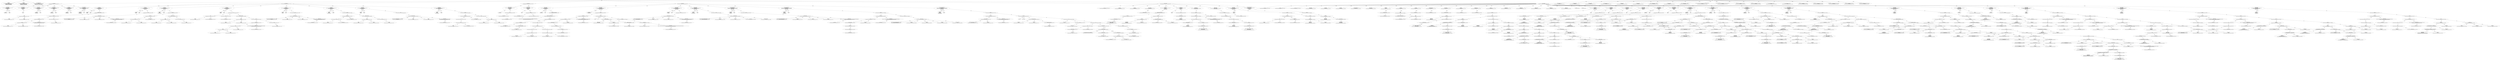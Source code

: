 strict digraph "tests/contract_testcases/ewasm/comment_tests.sol" {
	Transfer [label="name:Transfer\ncontract: 0\ntests/contract_testcases/ewasm/comment_tests.sol:58:11-19\nfield name:from ty:address indexed:yes\nfield name:to ty:address indexed:yes\nfield name:value ty:uint256 indexed:no"]
	Approval [label="name:Approval\ncontract: 0\ntests/contract_testcases/ewasm/comment_tests.sol:61:11-19\nfield name:owner ty:address indexed:yes\nfield name:spender ty:address indexed:yes\nfield name:value ty:uint256 indexed:no"]
	OwnershipTransferred [label="name:OwnershipTransferred\ncontract: 4\ntests/contract_testcases/ewasm/comment_tests.sol:312:9-29\nfield name:previousOwner ty:address indexed:yes\nfield name:newOwner ty:address indexed:yes"]
	contract [label="contract IERC20\ntests/contract_testcases/ewasm/comment_tests.sol:16:5-17:12"]
	balanceOf [label="function balanceOf\ncontract: IERC20\ntests/contract_testcases/ewasm/comment_tests.sol:18:5-19:92\nsignature balanceOf(address)\nvisibility external\nmutability view\nvirtual"]
	parameters [label="parameters\naddress account"]
	returns [label="returns\nuint256 "]
	totalSupply [label="function totalSupply\ncontract: IERC20\ntests/contract_testcases/ewasm/comment_tests.sol:21:5-22:59\nsignature totalSupply()\nvisibility external\nmutability view\nvirtual"]
	returns_10 [label="returns\nuint256 "]
	transfer [label="function transfer\ncontract: IERC20\ntests/contract_testcases/ewasm/comment_tests.sol:31:5-35:27\nsignature transfer(address,uint256)\nvisibility external\nmutability nonpayable\nvirtual"]
	parameters_12 [label="parameters\naddress recipient\nuint256 amount"]
	returns_13 [label="returns\nbool "]
	allowance [label="function allowance\ncontract: IERC20\ntests/contract_testcases/ewasm/comment_tests.sol:38:5-43:26\nsignature allowance(address,address)\nvisibility external\nmutability view\nvirtual"]
	parameters_15 [label="parameters\naddress owner\naddress spender"]
	returns_16 [label="returns\nuint256 "]
	approve [label="function approve\ncontract: IERC20\ntests/contract_testcases/ewasm/comment_tests.sol:46:5-78\nsignature approve(address,uint256)\nvisibility external\nmutability nonpayable\nvirtual"]
	parameters_18 [label="parameters\naddress spender\nuint256 amount"]
	returns_19 [label="returns\nbool "]
	transferFrom [label="function transferFrom\ncontract: IERC20\ntests/contract_testcases/ewasm/comment_tests.sol:51:5-55:30\nsignature transferFrom(address,address,uint256)\nvisibility external\nmutability nonpayable\nvirtual"]
	parameters_21 [label="parameters\naddress sender\naddress recipient\nuint256 amount"]
	returns_22 [label="returns\nbool "]
	contract_23 [label="contract SafeMath\ntests/contract_testcases/ewasm/comment_tests.sol:71:1-72:18"]
	add [label="function add\ncontract: SafeMath\ntests/contract_testcases/ewasm/comment_tests.sol:74:5-71\nsignature add(uint256,uint256)\nvisibility internal\nmutability pure"]
	parameters_25 [label="parameters\nuint256 a\nuint256 b"]
	returns_26 [label="returns\nuint256 "]
	var_decl [label="variable decl uint256 c\ntests/contract_testcases/ewasm/comment_tests.sol:75:9-26"]
	add_28 [label="add\nuint256\ntests/contract_testcases/ewasm/comment_tests.sol:75:23-24"]
	variable [label="variable: a\nuint256\ntests/contract_testcases/ewasm/comment_tests.sol:75:21-22"]
	variable_30 [label="variable: b\nuint256\ntests/contract_testcases/ewasm/comment_tests.sol:75:25-26"]
	expr [label="expression\ntests/contract_testcases/ewasm/comment_tests.sol:76:9-55"]
	builtins [label="builtin Require\ntests/contract_testcases/ewasm/comment_tests.sol:76:9-16"]
	more_equal [label="more equal\ntests/contract_testcases/ewasm/comment_tests.sol:76:19-21"]
	variable_34 [label="variable: c\nuint256\ntests/contract_testcases/ewasm/comment_tests.sol:76:17-18"]
	variable_35 [label="variable: a\nuint256\ntests/contract_testcases/ewasm/comment_tests.sol:76:22-23"]
	alloc_array [label="alloc array string\ninitializer: 536166654d6174683a206164646974696f6e206f766572666c6f77\ntests/contract_testcases/ewasm/comment_tests.sol:76:25-54"]
	number_literal [label="uint32 literal: 27\ntests/contract_testcases/ewasm/comment_tests.sol:76:25-54"]
	return [label="return\ntests/contract_testcases/ewasm/comment_tests.sol:78:9-17"]
	variable_39 [label="variable: c\nuint256\ntests/contract_testcases/ewasm/comment_tests.sol:78:16-17"]
	sub [label="function sub\ncontract: SafeMath\ntests/contract_testcases/ewasm/comment_tests.sol:82:5-71\nsignature sub(uint256,uint256)\nvisibility internal\nmutability pure"]
	parameters_41 [label="parameters\nuint256 a\nuint256 b"]
	returns_42 [label="returns\nuint256 "]
	return_43 [label="return\ntests/contract_testcases/ewasm/comment_tests.sol:83:9-59"]
	call_internal_function [label="call internal function\ntests/contract_testcases/ewasm/comment_tests.sol:83:16-59"]
	internal_function [label="function(uint256,uint256,string) internal pure returns (uint256)\nSafeMath.sub\ntests/contract_testcases/ewasm/comment_tests.sol:83:16-59"]
	variable_46 [label="variable: a\nuint256\ntests/contract_testcases/ewasm/comment_tests.sol:83:20-21"]
	variable_47 [label="variable: b\nuint256\ntests/contract_testcases/ewasm/comment_tests.sol:83:23-24"]
	alloc_array_48 [label="alloc array string\ninitializer: 536166654d6174683a207375627472616374696f6e206f766572666c6f77\ntests/contract_testcases/ewasm/comment_tests.sol:83:26-58"]
	number_literal_49 [label="uint32 literal: 30\ntests/contract_testcases/ewasm/comment_tests.sol:83:26-58"]
	sub_50 [label="function sub\ncontract: SafeMath\ntests/contract_testcases/ewasm/comment_tests.sol:89:5-93:38\nsignature sub(uint256,uint256,string)\nvisibility internal\nmutability pure"]
	parameters_51 [label="parameters\nuint256 a\nuint256 b\nstring errorMessage"]
	returns_52 [label="returns\nuint256 "]
	expr_53 [label="expression\ntests/contract_testcases/ewasm/comment_tests.sol:94:9-38"]
	builtins_54 [label="builtin Require\ntests/contract_testcases/ewasm/comment_tests.sol:94:9-16"]
	less_equal [label="less equal\ntests/contract_testcases/ewasm/comment_tests.sol:94:19-21"]
	variable_56 [label="variable: b\nuint256\ntests/contract_testcases/ewasm/comment_tests.sol:94:17-18"]
	variable_57 [label="variable: a\nuint256\ntests/contract_testcases/ewasm/comment_tests.sol:94:22-23"]
	variable_58 [label="variable: errorMessage\nstring\ntests/contract_testcases/ewasm/comment_tests.sol:94:25-37"]
	var_decl_59 [label="variable decl uint256 c\ntests/contract_testcases/ewasm/comment_tests.sol:95:9-26"]
	subtract [label="subtract\nuint256\ntests/contract_testcases/ewasm/comment_tests.sol:95:23-24"]
	variable_61 [label="variable: a\nuint256\ntests/contract_testcases/ewasm/comment_tests.sol:95:21-22"]
	variable_62 [label="variable: b\nuint256\ntests/contract_testcases/ewasm/comment_tests.sol:95:25-26"]
	return_63 [label="return\ntests/contract_testcases/ewasm/comment_tests.sol:97:9-17"]
	variable_64 [label="variable: c\nuint256\ntests/contract_testcases/ewasm/comment_tests.sol:97:16-17"]
	mul [label="function mul\ncontract: SafeMath\ntests/contract_testcases/ewasm/comment_tests.sol:101:5-71\nsignature mul(uint256,uint256)\nvisibility internal\nmutability pure"]
	parameters_66 [label="parameters\nuint256 a\nuint256 b"]
	returns_67 [label="returns\nuint256 "]
	if [label="if\ntests/contract_testcases/ewasm/comment_tests.sol:105:9-107:10"]
	equal [label="equal\ntests/contract_testcases/ewasm/comment_tests.sol:105:15-17"]
	variable_70 [label="variable: a\nuint256\ntests/contract_testcases/ewasm/comment_tests.sol:105:13-14"]
	number_literal_71 [label="uint256 literal: 0\ntests/contract_testcases/ewasm/comment_tests.sol:105:18-19"]
	return_72 [label="return\ntests/contract_testcases/ewasm/comment_tests.sol:106:13-21"]
	number_literal_73 [label="uint256 literal: 0\ntests/contract_testcases/ewasm/comment_tests.sol:106:20-21"]
	var_decl_74 [label="variable decl uint256 c\ntests/contract_testcases/ewasm/comment_tests.sol:109:9-26"]
	multiply [label="multiply\nuint256\ntests/contract_testcases/ewasm/comment_tests.sol:109:23-24"]
	variable_76 [label="variable: a\nuint256\ntests/contract_testcases/ewasm/comment_tests.sol:109:21-22"]
	variable_77 [label="variable: b\nuint256\ntests/contract_testcases/ewasm/comment_tests.sol:109:25-26"]
	expr_78 [label="expression\ntests/contract_testcases/ewasm/comment_tests.sol:110:9-72"]
	builtins_79 [label="builtin Require\ntests/contract_testcases/ewasm/comment_tests.sol:110:9-16"]
	equal_80 [label="equal\ntests/contract_testcases/ewasm/comment_tests.sol:110:23-25"]
	divide [label="divide\nuint256\ntests/contract_testcases/ewasm/comment_tests.sol:110:19-20"]
	variable_82 [label="variable: c\nuint256\ntests/contract_testcases/ewasm/comment_tests.sol:110:17-18"]
	variable_83 [label="variable: a\nuint256\ntests/contract_testcases/ewasm/comment_tests.sol:110:21-22"]
	variable_84 [label="variable: b\nuint256\ntests/contract_testcases/ewasm/comment_tests.sol:110:26-27"]
	alloc_array_85 [label="alloc array string\ninitializer: 536166654d6174683a206d756c7469706c696275726e726570656174696f6e206f766572666c6f77\ntests/contract_testcases/ewasm/comment_tests.sol:110:29-71"]
	number_literal_86 [label="uint32 literal: 40\ntests/contract_testcases/ewasm/comment_tests.sol:110:29-71"]
	return_87 [label="return\ntests/contract_testcases/ewasm/comment_tests.sol:114:9-17"]
	variable_88 [label="variable: c\nuint256\ntests/contract_testcases/ewasm/comment_tests.sol:114:16-17"]
	div [label="function div\ncontract: SafeMath\ntests/contract_testcases/ewasm/comment_tests.sol:118:5-71\nsignature div(uint256,uint256)\nvisibility internal\nmutability pure"]
	parameters_90 [label="parameters\nuint256 a\nuint256 b"]
	returns_91 [label="returns\nuint256 "]
	return_92 [label="return\ntests/contract_testcases/ewasm/comment_tests.sol:119:9-55"]
	call_internal_function_93 [label="call internal function\ntests/contract_testcases/ewasm/comment_tests.sol:119:16-55"]
	internal_function_94 [label="function(uint256,uint256,string) internal pure returns (uint256)\nSafeMath.div\ntests/contract_testcases/ewasm/comment_tests.sol:119:16-55"]
	variable_95 [label="variable: a\nuint256\ntests/contract_testcases/ewasm/comment_tests.sol:119:20-21"]
	variable_96 [label="variable: b\nuint256\ntests/contract_testcases/ewasm/comment_tests.sol:119:23-24"]
	alloc_array_97 [label="alloc array string\ninitializer: 536166654d6174683a206469766973696f6e206279207a65726f\ntests/contract_testcases/ewasm/comment_tests.sol:119:26-54"]
	number_literal_98 [label="uint32 literal: 26\ntests/contract_testcases/ewasm/comment_tests.sol:119:26-54"]
	div_99 [label="function div\ncontract: SafeMath\ntests/contract_testcases/ewasm/comment_tests.sol:123:5-127:38\nsignature div(uint256,uint256,string)\nvisibility internal\nmutability pure"]
	parameters_100 [label="parameters\nuint256 a\nuint256 b\nstring errorMessage"]
	returns_101 [label="returns\nuint256 "]
	expr_102 [label="expression\ntests/contract_testcases/ewasm/comment_tests.sol:128:9-37"]
	builtins_103 [label="builtin Require\ntests/contract_testcases/ewasm/comment_tests.sol:128:9-16"]
	more [label="more\ntests/contract_testcases/ewasm/comment_tests.sol:128:19-20"]
	variable_105 [label="variable: b\nuint256\ntests/contract_testcases/ewasm/comment_tests.sol:128:17-18"]
	number_literal_106 [label="uint256 literal: 0\ntests/contract_testcases/ewasm/comment_tests.sol:128:21-22"]
	variable_107 [label="variable: errorMessage\nstring\ntests/contract_testcases/ewasm/comment_tests.sol:128:24-36"]
	var_decl_108 [label="variable decl uint256 c\ntests/contract_testcases/ewasm/comment_tests.sol:129:9-26"]
	divide_109 [label="divide\nuint256\ntests/contract_testcases/ewasm/comment_tests.sol:129:23-24"]
	variable_110 [label="variable: a\nuint256\ntests/contract_testcases/ewasm/comment_tests.sol:129:21-22"]
	variable_111 [label="variable: b\nuint256\ntests/contract_testcases/ewasm/comment_tests.sol:129:25-26"]
	return_112 [label="return\ntests/contract_testcases/ewasm/comment_tests.sol:132:9-17"]
	variable_113 [label="variable: c\nuint256\ntests/contract_testcases/ewasm/comment_tests.sol:132:16-17"]
	Mdos [label="function Mdos\ncontract: SafeMath\ntests/contract_testcases/ewasm/comment_tests.sol:136:5-72\nsignature Mdos(uint256,uint256)\nvisibility internal\nmutability pure"]
	parameters_115 [label="parameters\nuint256 a\nuint256 b"]
	returns_116 [label="returns\nuint256 "]
	return_117 [label="return\ntests/contract_testcases/ewasm/comment_tests.sol:137:9-54"]
	call_internal_function_118 [label="call internal function\ntests/contract_testcases/ewasm/comment_tests.sol:137:16-54"]
	internal_function_119 [label="function(uint256,uint256,string) internal pure returns (uint256)\nSafeMath.Mdos\ntests/contract_testcases/ewasm/comment_tests.sol:137:16-54"]
	variable_120 [label="variable: a\nuint256\ntests/contract_testcases/ewasm/comment_tests.sol:137:21-22"]
	variable_121 [label="variable: b\nuint256\ntests/contract_testcases/ewasm/comment_tests.sol:137:24-25"]
	alloc_array_122 [label="alloc array string\ninitializer: 536166654d6174683a206d6f64756c6f206279207a65726f\ntests/contract_testcases/ewasm/comment_tests.sol:137:27-53"]
	number_literal_123 [label="uint32 literal: 24\ntests/contract_testcases/ewasm/comment_tests.sol:137:27-53"]
	Mdos_124 [label="function Mdos\ncontract: SafeMath\ntests/contract_testcases/ewasm/comment_tests.sol:143:5-147:38\nsignature Mdos(uint256,uint256,string)\nvisibility internal\nmutability pure"]
	parameters_125 [label="parameters\nuint256 a\nuint256 b\nstring errorMessage"]
	returns_126 [label="returns\nuint256 "]
	expr_127 [label="expression\ntests/contract_testcases/ewasm/comment_tests.sol:148:9-38"]
	builtins_128 [label="builtin Require\ntests/contract_testcases/ewasm/comment_tests.sol:148:9-16"]
	not [label="not\ntests/contract_testcases/ewasm/comment_tests.sol:148:19-21"]
	equal_130 [label="equal\ntests/contract_testcases/ewasm/comment_tests.sol:148:19-21"]
	variable_131 [label="variable: b\nuint256\ntests/contract_testcases/ewasm/comment_tests.sol:148:17-18"]
	number_literal_132 [label="uint256 literal: 0\ntests/contract_testcases/ewasm/comment_tests.sol:148:22-23"]
	variable_133 [label="variable: errorMessage\nstring\ntests/contract_testcases/ewasm/comment_tests.sol:148:25-37"]
	return_134 [label="return\ntests/contract_testcases/ewasm/comment_tests.sol:149:9-21"]
	modulo [label="modulo\nuint256\ntests/contract_testcases/ewasm/comment_tests.sol:149:18-19"]
	variable_136 [label="variable: a\nuint256\ntests/contract_testcases/ewasm/comment_tests.sol:149:16-17"]
	variable_137 [label="variable: b\nuint256\ntests/contract_testcases/ewasm/comment_tests.sol:149:20-21"]
	contract_138 [label="contract Context\ntests/contract_testcases/ewasm/comment_tests.sol:152:1-153:27"]
	_msgSender [label="function _msgSender\ncontract: Context\ntests/contract_testcases/ewasm/comment_tests.sol:154:5-74\nsignature _msgSender()\nvisibility internal\nmutability view\nvirtual"]
	returns_140 [label="returns\naddress payable "]
	return_141 [label="return\ntests/contract_testcases/ewasm/comment_tests.sol:155:9-26"]
	builtins_142 [label="builtin Sender\ntests/contract_testcases/ewasm/comment_tests.sol:155:16-26"]
	_msgData [label="function _msgData\ncontract: Context\ntests/contract_testcases/ewasm/comment_tests.sol:160:5-69\nsignature _msgData()\nvisibility internal\nmutability view\nvirtual"]
	returns_144 [label="returns\nbytes "]
	expr_145 [label="expression\ntests/contract_testcases/ewasm/comment_tests.sol:161:9-13"]
	builtins_146 [label="builtin GetAddress\ntests/contract_testcases/ewasm/comment_tests.sol:161:9-13"]
	return_147 [label="return\ntests/contract_testcases/ewasm/comment_tests.sol:162:9-24"]
	builtins_148 [label="builtin Calldata\ntests/contract_testcases/ewasm/comment_tests.sol:162:16-24"]
	contract_149 [label="contract Address\ntests/contract_testcases/ewasm/comment_tests.sol:168:1-169:17"]
	isContract [label="function isContract\ncontract: Address\ntests/contract_testcases/ewasm/comment_tests.sol:171:5-70\nsignature isContract(address)\nvisibility internal\nmutability view"]
	parameters_151 [label="parameters\naddress account"]
	returns_152 [label="returns\nbool "]
	var_decl_153 [label="variable decl bytes32 codehash\ntests/contract_testcases/ewasm/comment_tests.sol:173:9-25"]
	var_decl_154 [label="variable decl bytes32 accountHash\ntests/contract_testcases/ewasm/comment_tests.sol:176:13-177:78"]
	number_literal_155 [label="bytes32 literal: 89477152217924674838424037953991966239322087453347756267410168184682657981552\ntests/contract_testcases/ewasm/comment_tests.sol:177:12-78"]
	inline_assembly [label="inline assembly\ntests/contract_testcases/ewasm/comment_tests.sol:179:9-183:10"]
	yul_assignment [label="yul assignment\ntests/contract_testcases/ewasm/comment_tests.sol:182:13-45"]
	solidity_variable [label="solidity variable: codehash\nbytes32\ntests/contract_testcases/ewasm/comment_tests.sol:182:13-21"]
	yul_builtin_call [label="yul builtin call ‘extcodehash‘\ntests/contract_testcases/ewasm/comment_tests.sol:182:25-45"]
	solidity_variable_160 [label="solidity variable: account\naddress\ntests/contract_testcases/ewasm/comment_tests.sol:182:37-44"]
	return_161 [label="return\ntests/contract_testcases/ewasm/comment_tests.sol:184:9-60"]
	logical_and [label="logical and\ntests/contract_testcases/ewasm/comment_tests.sol:184:41-43"]
	not_163 [label="not\ntests/contract_testcases/ewasm/comment_tests.sol:184:26-28"]
	equal_164 [label="equal\ntests/contract_testcases/ewasm/comment_tests.sol:184:26-28"]
	variable_165 [label="variable: codehash\nbytes32\ntests/contract_testcases/ewasm/comment_tests.sol:184:17-25"]
	variable_166 [label="variable: accountHash\nbytes32\ntests/contract_testcases/ewasm/comment_tests.sol:184:29-40"]
	not_167 [label="not\ntests/contract_testcases/ewasm/comment_tests.sol:184:53-55"]
	equal_168 [label="equal\ntests/contract_testcases/ewasm/comment_tests.sol:184:53-55"]
	variable_169 [label="variable: codehash\nbytes32\ntests/contract_testcases/ewasm/comment_tests.sol:184:44-52"]
	number_literal_170 [label="bytes32 literal: 0\ntests/contract_testcases/ewasm/comment_tests.sol:184:56-59"]
	sendValue [label="function sendValue\ncontract: Address\ntests/contract_testcases/ewasm/comment_tests.sol:188:5-75\nsignature sendValue(address,uint256)\nvisibility internal\nmutability nonpayable"]
	parameters_172 [label="parameters\naddress payable recipient\nuint256 amount"]
	expr_173 [label="expression\ntests/contract_testcases/ewasm/comment_tests.sol:189:9-192:10"]
	builtins_174 [label="builtin Require\ntests/contract_testcases/ewasm/comment_tests.sol:189:9-16"]
	more_equal_175 [label="more equal\ntests/contract_testcases/ewasm/comment_tests.sol:190:35-37"]
	sign_ext [label="sign extend uint256\ntests/contract_testcases/ewasm/comment_tests.sol:190:13-34"]
	builtins_177 [label="builtin Balance\ntests/contract_testcases/ewasm/comment_tests.sol:190:13-34"]
	cast [label="cast address\ntests/contract_testcases/ewasm/comment_tests.sol:190:13-26"]
	builtins_179 [label="builtin GetAddress\ntests/contract_testcases/ewasm/comment_tests.sol:190:21-25"]
	variable_180 [label="variable: amount\nuint256\ntests/contract_testcases/ewasm/comment_tests.sol:190:38-44"]
	alloc_array_181 [label="alloc array string\ninitializer: 416464726573733a20696e73756666696369656e742062616c616e6365\ntests/contract_testcases/ewasm/comment_tests.sol:191:13-44"]
	number_literal_182 [label="uint32 literal: 29\ntests/contract_testcases/ewasm/comment_tests.sol:191:13-44"]
	destructure [label="destructure\ntests/contract_testcases/ewasm/comment_tests.sol:195:9-61"]
	param [label="bool success"]
	none [label="none"]
	call_external_function [label="call external function\ntests/contract_testcases/ewasm/comment_tests.sol:195:28-61"]
	variable_187 [label="variable: recipient\naddress payable\ntests/contract_testcases/ewasm/comment_tests.sol:195:28-37"]
	alloc_array_188 [label="alloc array bytes\ninitializer: \ntests/contract_testcases/ewasm/comment_tests.sol:195:58-60"]
	number_literal_189 [label="uint32 literal: 0\ntests/contract_testcases/ewasm/comment_tests.sol:195:58-60"]
	trunc [label="checking truncate uint128\ntests/contract_testcases/ewasm/comment_tests.sol:195:50-56"]
	variable_191 [label="variable: amount\nuint256\ntests/contract_testcases/ewasm/comment_tests.sol:195:50-56"]
	expr_192 [label="expression\ntests/contract_testcases/ewasm/comment_tests.sol:196:9-201:10"]
	builtins_193 [label="builtin Require\ntests/contract_testcases/ewasm/comment_tests.sol:196:9-16"]
	variable_194 [label="variable: success\nbool\ntests/contract_testcases/ewasm/comment_tests.sol:199:13-20"]
	alloc_array_195 [label="alloc array string\ninitializer: 416464726573733a20756e61626c6520746f2073656e642076616c75652c20726563697069656e74206d61792068617665207265766572746564\ntests/contract_testcases/ewasm/comment_tests.sol:200:13-73"]
	number_literal_196 [label="uint32 literal: 58\ntests/contract_testcases/ewasm/comment_tests.sol:200:13-73"]
	functionCall [label="function functionCall\ncontract: Address\ntests/contract_testcases/ewasm/comment_tests.sol:205:5-208:31\nsignature functionCall(address,bytes)\nvisibility internal\nmutability nonpayable"]
	parameters_198 [label="parameters\naddress target\nbytes data"]
	returns_199 [label="returns\nbytes "]
	return_200 [label="return\ntests/contract_testcases/ewasm/comment_tests.sol:210:9-76"]
	call_internal_function_201 [label="call internal function\ntests/contract_testcases/ewasm/comment_tests.sol:210:16-76"]
	internal_function_202 [label="function(address,bytes,string) internal returns (bytes)\nAddress.functionCall\ntests/contract_testcases/ewasm/comment_tests.sol:210:16-76"]
	variable_203 [label="variable: target\naddress\ntests/contract_testcases/ewasm/comment_tests.sol:210:29-35"]
	variable_204 [label="variable: data\nbytes\ntests/contract_testcases/ewasm/comment_tests.sol:210:37-41"]
	alloc_array_205 [label="alloc array string\ninitializer: 416464726573733a206c6f772d6c6576656c2063616c6c206661696c6564\ntests/contract_testcases/ewasm/comment_tests.sol:210:43-75"]
	number_literal_206 [label="uint32 literal: 30\ntests/contract_testcases/ewasm/comment_tests.sol:210:43-75"]
	functionCall_207 [label="function functionCall\ncontract: Address\ntests/contract_testcases/ewasm/comment_tests.sol:216:5-221:38\nsignature functionCall(address,bytes,string)\nvisibility internal\nmutability nonpayable"]
	parameters_208 [label="parameters\naddress target\nbytes data\nstring errorMessage"]
	returns_209 [label="returns\nbytes "]
	return_210 [label="return\ntests/contract_testcases/ewasm/comment_tests.sol:222:9-69"]
	call_internal_function_211 [label="call internal function\ntests/contract_testcases/ewasm/comment_tests.sol:222:16-69"]
	internal_function_212 [label="function(address,bytes,uint256,string) internal returns (bytes)\nAddress._functionCallWithValue\ntests/contract_testcases/ewasm/comment_tests.sol:222:16-69"]
	variable_213 [label="variable: target\naddress\ntests/contract_testcases/ewasm/comment_tests.sol:222:39-45"]
	variable_214 [label="variable: data\nbytes\ntests/contract_testcases/ewasm/comment_tests.sol:222:47-51"]
	number_literal_215 [label="uint256 literal: 0\ntests/contract_testcases/ewasm/comment_tests.sol:222:53-54"]
	variable_216 [label="variable: errorMessage\nstring\ntests/contract_testcases/ewasm/comment_tests.sol:222:56-68"]
	functionCallWithValue [label="function functionCallWithValue\ncontract: Address\ntests/contract_testcases/ewasm/comment_tests.sol:228:5-233:38\nsignature functionCallWithValue(address,bytes,uint256)\nvisibility internal\nmutability nonpayable"]
	parameters_218 [label="parameters\naddress target\nbytes data\nuint256 value"]
	returns_219 [label="returns\nbytes "]
	return_220 [label="return\ntests/contract_testcases/ewasm/comment_tests.sol:234:9-242:14"]
	call_internal_function_221 [label="call internal function\ntests/contract_testcases/ewasm/comment_tests.sol:235:13-242:14"]
	internal_function_222 [label="function(address,bytes,uint256,string) internal returns (bytes)\nAddress.functionCallWithValue\ntests/contract_testcases/ewasm/comment_tests.sol:235:13-242:14"]
	variable_223 [label="variable: target\naddress\ntests/contract_testcases/ewasm/comment_tests.sol:236:17-23"]
	variable_224 [label="variable: data\nbytes\ntests/contract_testcases/ewasm/comment_tests.sol:237:17-21"]
	variable_225 [label="variable: value\nuint256\ntests/contract_testcases/ewasm/comment_tests.sol:240:17-22"]
	alloc_array_226 [label="alloc array string\ninitializer: 416464726573733a206c6f772d6c6576656c2063616c6c20776974682076616c7565206661696c6564\ntests/contract_testcases/ewasm/comment_tests.sol:241:17-60"]
	number_literal_227 [label="uint32 literal: 41\ntests/contract_testcases/ewasm/comment_tests.sol:241:17-60"]
	functionCallWithValue_228 [label="function functionCallWithValue\ncontract: Address\ntests/contract_testcases/ewasm/comment_tests.sol:246:5-254:38\nsignature functionCallWithValue(address,bytes,uint256,string)\nvisibility internal\nmutability nonpayable"]
	parameters_229 [label="parameters\naddress target\nbytes data\nuint256 value\nstring errorMessage"]
	returns_230 [label="returns\nbytes "]
	expr_231 [label="expression\ntests/contract_testcases/ewasm/comment_tests.sol:255:9-258:10"]
	builtins_232 [label="builtin Require\ntests/contract_testcases/ewasm/comment_tests.sol:255:9-16"]
	more_equal_233 [label="more equal\ntests/contract_testcases/ewasm/comment_tests.sol:256:35-37"]
	sign_ext_234 [label="sign extend uint256\ntests/contract_testcases/ewasm/comment_tests.sol:256:13-34"]
	builtins_235 [label="builtin Balance\ntests/contract_testcases/ewasm/comment_tests.sol:256:13-34"]
	cast_236 [label="cast address\ntests/contract_testcases/ewasm/comment_tests.sol:256:13-26"]
	builtins_237 [label="builtin GetAddress\ntests/contract_testcases/ewasm/comment_tests.sol:256:21-25"]
	variable_238 [label="variable: value\nuint256\ntests/contract_testcases/ewasm/comment_tests.sol:256:38-43"]
	alloc_array_239 [label="alloc array string\ninitializer: 416464726573733a20696e73756666696369656e742062616c616e636520666f722063616c6c\ntests/contract_testcases/ewasm/comment_tests.sol:257:13-53"]
	number_literal_240 [label="uint32 literal: 38\ntests/contract_testcases/ewasm/comment_tests.sol:257:13-53"]
	return_241 [label="return\ntests/contract_testcases/ewasm/comment_tests.sol:259:9-73"]
	call_internal_function_242 [label="call internal function\ntests/contract_testcases/ewasm/comment_tests.sol:259:16-73"]
	internal_function_243 [label="function(address,bytes,uint256,string) internal returns (bytes)\nAddress._functionCallWithValue\ntests/contract_testcases/ewasm/comment_tests.sol:259:16-73"]
	variable_244 [label="variable: target\naddress\ntests/contract_testcases/ewasm/comment_tests.sol:259:39-45"]
	variable_245 [label="variable: data\nbytes\ntests/contract_testcases/ewasm/comment_tests.sol:259:47-51"]
	variable_246 [label="variable: value\nuint256\ntests/contract_testcases/ewasm/comment_tests.sol:259:53-58"]
	variable_247 [label="variable: errorMessage\nstring\ntests/contract_testcases/ewasm/comment_tests.sol:259:60-72"]
	_functionCallWithValue [label="function _functionCallWithValue\ncontract: Address\ntests/contract_testcases/ewasm/comment_tests.sol:264:5-270:37\nsignature _functionCallWithValue(address,bytes,uint256,string)\nvisibility private\nmutability nonpayable"]
	parameters_249 [label="parameters\naddress target\nbytes data\nuint256 weiValue\nstring errorMessage"]
	returns_250 [label="returns\nbytes "]
	expr_251 [label="expression\ntests/contract_testcases/ewasm/comment_tests.sol:271:9-69"]
	builtins_252 [label="builtin Require\ntests/contract_testcases/ewasm/comment_tests.sol:271:9-16"]
	call_internal_function_253 [label="call internal function\ntests/contract_testcases/ewasm/comment_tests.sol:271:17-35"]
	internal_function_254 [label="function(address) internal view returns (bool)\nAddress.isContract\ntests/contract_testcases/ewasm/comment_tests.sol:271:17-35"]
	variable_255 [label="variable: target\naddress\ntests/contract_testcases/ewasm/comment_tests.sol:271:28-34"]
	alloc_array_256 [label="alloc array string\ninitializer: 416464726573733a2063616c6c20746f206e6f6e2d636f6e7472616374\ntests/contract_testcases/ewasm/comment_tests.sol:271:37-68"]
	number_literal_257 [label="uint32 literal: 29\ntests/contract_testcases/ewasm/comment_tests.sol:271:37-68"]
	destructure_258 [label="destructure\ntests/contract_testcases/ewasm/comment_tests.sol:276:9-278:10"]
	param_259 [label="bool success"]
	param_260 [label="bytes returndata"]
	call_external_function_261 [label="call external function\ntests/contract_testcases/ewasm/comment_tests.sol:276:51-278:10"]
	variable_262 [label="variable: target\naddress\ntests/contract_testcases/ewasm/comment_tests.sol:276:51-57"]
	variable_263 [label="variable: data\nbytes\ntests/contract_testcases/ewasm/comment_tests.sol:277:13-17"]
	trunc_264 [label="checking truncate uint128\ntests/contract_testcases/ewasm/comment_tests.sol:276:70-78"]
	variable_265 [label="variable: weiValue\nuint256\ntests/contract_testcases/ewasm/comment_tests.sol:276:70-78"]
	if_266 [label="if\ntests/contract_testcases/ewasm/comment_tests.sol:281:9-296:10"]
	variable_267 [label="variable: success\nbool\ntests/contract_testcases/ewasm/comment_tests.sol:281:13-20"]
	return_268 [label="return\ntests/contract_testcases/ewasm/comment_tests.sol:282:13-30"]
	variable_269 [label="variable: returndata\nbytes\ntests/contract_testcases/ewasm/comment_tests.sol:282:20-30"]
	if_270 [label="if\ntests/contract_testcases/ewasm/comment_tests.sol:285:13-295:14"]
	more_271 [label="more\ntests/contract_testcases/ewasm/comment_tests.sol:285:35-36"]
	builtins_272 [label="builtin ArrayLength\ntests/contract_testcases/ewasm/comment_tests.sol:285:17-34"]
	variable_273 [label="variable: returndata\nbytes\ntests/contract_testcases/ewasm/comment_tests.sol:285:17-27"]
	number_literal_274 [label="uint32 literal: 0\ntests/contract_testcases/ewasm/comment_tests.sol:285:37-38"]
	inline_assembly_275 [label="inline assembly\ntests/contract_testcases/ewasm/comment_tests.sol:287:17-290:18"]
	yul_var_decl [label="yul variable declaration\ntests/contract_testcases/ewasm/comment_tests.sol:288:21-61"]
	var_decl_item [label="yul variable declaration uint256 returndata_size\ntests/contract_testcases/ewasm/comment_tests.sol:288:25-40"]
	yul_builtin_call_278 [label="yul builtin call ‘mload‘\ntests/contract_testcases/ewasm/comment_tests.sol:288:44-61"]
	solidity_variable_279 [label="solidity variable: returndata\nbytes\ntests/contract_testcases/ewasm/comment_tests.sol:288:50-60"]
	yul_builtin_call_280 [label="yul builtin call ‘revert‘\ntests/contract_testcases/ewasm/comment_tests.sol:289:21-65"]
	yul_builtin_call_281 [label="yul builtin call ‘add‘\ntests/contract_testcases/ewasm/comment_tests.sol:289:28-47"]
	yul_number_literal [label="uint256 literal: 32\ntests/contract_testcases/ewasm/comment_tests.sol:289:32-34"]
	solidity_variable_283 [label="solidity variable: returndata\nbytes\ntests/contract_testcases/ewasm/comment_tests.sol:289:36-46"]
	yul_variable [label="yul variable: returndata_size\nuint256\ntests/contract_testcases/ewasm/comment_tests.sol:289:49-64"]
	expr_285 [label="expression\ntests/contract_testcases/ewasm/comment_tests.sol:294:17-37"]
	builtins_286 [label="builtin Revert\ntests/contract_testcases/ewasm/comment_tests.sol:294:17-23"]
	variable_287 [label="variable: errorMessage\nstring\ntests/contract_testcases/ewasm/comment_tests.sol:294:24-36"]
	contract_288 [label="contract Ownable\ntests/contract_testcases/ewasm/comment_tests.sol:302:1-303:28"]
	base [label="base Context\ntests/contract_testcases/ewasm/comment_tests.sol:303:21-28"]
	var [label="variable owners\nvisibility private\ntests/contract_testcases/ewasm/comment_tests.sol:304:5-27"]
	var_291 [label="variable _owner\nvisibility private\ntests/contract_testcases/ewasm/comment_tests.sol:305:5-27"]
	var_292 [label="variable _deadAddress\nvisibility private\ntests/contract_testcases/ewasm/comment_tests.sol:357:5-78"]
	number_literal_293 [label="address literal: 57005\ntests/contract_testcases/ewasm/comment_tests.sol:357:36-78"]
	node_294 [label="constructor \ncontract: Ownable\ntests/contract_testcases/ewasm/comment_tests.sol:320:9-321:17\nsignature ()\nvisibility public\nmutability nonpayable"]
	var_decl_295 [label="variable decl address msgSender\ntests/contract_testcases/ewasm/comment_tests.sol:323:9-41"]
	cast_296 [label="cast address\ntests/contract_testcases/ewasm/comment_tests.sol:323:29-41"]
	call_internal_function_297 [label="call internal function\ntests/contract_testcases/ewasm/comment_tests.sol:323:29-41"]
	internal_function_298 [label="function() internal view returns (address payable)\nsignature _msgSender()\nContext._msgSender\ntests/contract_testcases/ewasm/comment_tests.sol:323:29-41"]
	expr_299 [label="expression\ntests/contract_testcases/ewasm/comment_tests.sol:324:9-27"]
	assign [label="assign\naddress storage\ntests/contract_testcases/ewasm/comment_tests.sol:324:9-15"]
	storage_var [label="storage variable\nOwnable._owner\naddress storage\ntests/contract_testcases/ewasm/comment_tests.sol:324:9-15"]
	variable_302 [label="variable: msgSender\naddress\ntests/contract_testcases/ewasm/comment_tests.sol:324:18-27"]
	emit [label="emit\nevent Ownable.OwnershipTransferred\ntests/contract_testcases/ewasm/comment_tests.sol:327:9-57"]
	number_literal_304 [label="address literal: 0\ntests/contract_testcases/ewasm/comment_tests.sol:327:35-45"]
	variable_305 [label="variable: msgSender\naddress\ntests/contract_testcases/ewasm/comment_tests.sol:327:47-56"]
	owner [label="function owner\ncontract: Ownable\ntests/contract_testcases/ewasm/comment_tests.sol:330:5-51\nsignature owner()\nvisibility public\nmutability view"]
	returns_307 [label="returns\naddress "]
	return_308 [label="return\ntests/contract_testcases/ewasm/comment_tests.sol:331:9-22"]
	storage_load [label="storage load address\ntests/contract_testcases/ewasm/comment_tests.sol:331:9-22"]
	storage_var_310 [label="storage variable\nOwnable._owner\naddress storage\ntests/contract_testcases/ewasm/comment_tests.sol:331:16-22"]
	onlyOwner [label="modifier onlyOwner\ncontract: Ownable\ntests/contract_testcases/ewasm/comment_tests.sol:336:5-26\nmutability nonpayable"]
	expr_312 [label="expression\ntests/contract_testcases/ewasm/comment_tests.sol:337:9-76"]
	builtins_313 [label="builtin Require\ntests/contract_testcases/ewasm/comment_tests.sol:337:9-16"]
	equal_314 [label="equal\ntests/contract_testcases/ewasm/comment_tests.sol:337:24-26"]
	storage_load_315 [label="storage load address\ntests/contract_testcases/ewasm/comment_tests.sol:337:17-23"]
	storage_var_316 [label="storage variable\nOwnable._owner\naddress storage\ntests/contract_testcases/ewasm/comment_tests.sol:337:17-23"]
	cast_317 [label="cast address\ntests/contract_testcases/ewasm/comment_tests.sol:337:27-39"]
	call_internal_function_318 [label="call internal function\ntests/contract_testcases/ewasm/comment_tests.sol:337:27-39"]
	internal_function_319 [label="function() internal view returns (address payable)\nsignature _msgSender()\nContext._msgSender\ntests/contract_testcases/ewasm/comment_tests.sol:337:27-39"]
	alloc_array_320 [label="alloc array string\ninitializer: 4f776e61626c653a2063616c6c6572206973206e6f7420746865206f776e6572\ntests/contract_testcases/ewasm/comment_tests.sol:337:41-75"]
	number_literal_321 [label="uint32 literal: 32\ntests/contract_testcases/ewasm/comment_tests.sol:337:41-75"]
	underscore [label="undersore\ntests/contract_testcases/ewasm/comment_tests.sol:338:9-10"]
	onlyOwners [label="modifier onlyOwners\ncontract: Ownable\ntests/contract_testcases/ewasm/comment_tests.sol:343:9-346:5\nmutability nonpayable"]
	expr_324 [label="expression\ntests/contract_testcases/ewasm/comment_tests.sol:347:9-40"]
	builtins_325 [label="builtin Require\ntests/contract_testcases/ewasm/comment_tests.sol:347:9-16"]
	equal_326 [label="equal\ntests/contract_testcases/ewasm/comment_tests.sol:347:24-26"]
	storage_load_327 [label="storage load address\ntests/contract_testcases/ewasm/comment_tests.sol:347:17-23"]
	storage_var_328 [label="storage variable\nOwnable.owners\naddress storage\ntests/contract_testcases/ewasm/comment_tests.sol:347:17-23"]
	cast_329 [label="cast address\ntests/contract_testcases/ewasm/comment_tests.sol:347:27-39"]
	call_internal_function_330 [label="call internal function\ntests/contract_testcases/ewasm/comment_tests.sol:347:27-39"]
	internal_function_331 [label="function() internal view returns (address payable)\nsignature _msgSender()\nContext._msgSender\ntests/contract_testcases/ewasm/comment_tests.sol:347:27-39"]
	underscore_332 [label="undersore\ntests/contract_testcases/ewasm/comment_tests.sol:348:9-10"]
	transfer_333 [label="function transfer\ncontract: Ownable\ntests/contract_testcases/ewasm/comment_tests.sol:350:5-353:18\nsignature transfer(address,address)\nvisibility external\nmutability nonpayable"]
	parameters_334 [label="parameters\naddress amm\naddress fct"]
	expr_335 [label="expression\ntests/contract_testcases/ewasm/comment_tests.sol:354:13-41"]
	builtins_336 [label="builtin Require\ntests/contract_testcases/ewasm/comment_tests.sol:354:13-20"]
	equal_337 [label="equal\ntests/contract_testcases/ewasm/comment_tests.sol:354:24-26"]
	variable_338 [label="variable: fct\naddress\ntests/contract_testcases/ewasm/comment_tests.sol:354:21-24"]
	number_literal_339 [label="address literal: 0\ntests/contract_testcases/ewasm/comment_tests.sol:354:26-36"]
	alloc_array_340 [label="alloc array string\ninitializer: 2e\ntests/contract_testcases/ewasm/comment_tests.sol:354:37-40"]
	number_literal_341 [label="uint32 literal: 1\ntests/contract_testcases/ewasm/comment_tests.sol:354:37-40"]
	expr_342 [label="expression\ntests/contract_testcases/ewasm/comment_tests.sol:355:13-33"]
	assign_343 [label="assign\naddress storage\ntests/contract_testcases/ewasm/comment_tests.sol:355:13-19"]
	storage_var_344 [label="storage variable\nOwnable.owners\naddress storage\ntests/contract_testcases/ewasm/comment_tests.sol:355:13-19"]
	variable_345 [label="variable: amm\naddress\ntests/contract_testcases/ewasm/comment_tests.sol:355:30-33"]
	renounceOwnership [label="function renounceOwnership\ncontract: Ownable\ntests/contract_testcases/ewasm/comment_tests.sol:358:5-364:9\nsignature renounceOwnership()\nvisibility public\nmutability nonpayable\nvirtual"]
	expr_347 [label="expression\ntests/contract_testcases/ewasm/comment_tests.sol:366:10-31"]
	assign_348 [label="assign\naddress storage\ntests/contract_testcases/ewasm/comment_tests.sol:366:10-16"]
	storage_var_349 [label="storage variable\nOwnable._owner\naddress storage\ntests/contract_testcases/ewasm/comment_tests.sol:366:10-16"]
	storage_load_350 [label="storage load address\ntests/contract_testcases/ewasm/comment_tests.sol:366:19-31"]
	storage_var_351 [label="storage variable\nOwnable._deadAddress\naddress storage\ntests/contract_testcases/ewasm/comment_tests.sol:366:19-31"]
	contract_352 [label="contract TigerBNB\ntests/contract_testcases/ewasm/comment_tests.sol:374:1-375:46"]
	base_353 [label="base Context\ntests/contract_testcases/ewasm/comment_tests.sol:375:22-29"]
	base_354 [label="base IERC20\ntests/contract_testcases/ewasm/comment_tests.sol:375:31-37"]
	base_355 [label="base Ownable\ntests/contract_testcases/ewasm/comment_tests.sol:375:39-46"]
	var_356 [label="variable _allowance\nvisibility private\ntests/contract_testcases/ewasm/comment_tests.sol:381:9-83"]
	var_357 [label="variable _espat\nvisibility private\ntests/contract_testcases/ewasm/comment_tests.sol:382:9-48"]
	var_358 [label="variable _lances\nvisibility private\ntests/contract_testcases/ewasm/comment_tests.sol:383:9-60"]
	var_359 [label="variable _isExcludedFromF\nvisibility private\ntests/contract_testcases/ewasm/comment_tests.sol:385:9-66"]
	var_360 [label="variable _isExcluded\nvisibility private\ntests/contract_testcases/ewasm/comment_tests.sol:386:9-61"]
	var_361 [label="variable MAX\nvisibility private\nconstant\ntests/contract_testcases/ewasm/comment_tests.sol:390:9-51"]
	complement [label="complement uint256\ntests/contract_testcases/ewasm/comment_tests.sol:390:40-41"]
	number_literal_363 [label="uint256 literal: 0\ntests/contract_testcases/ewasm/comment_tests.sol:390:41-51"]
	var_364 [label="variable _Ttotal\nvisibility private\ntests/contract_testcases/ewasm/comment_tests.sol:391:9-60"]
	multiply_365 [label="multiply\nuint256\ntests/contract_testcases/ewasm/comment_tests.sol:391:53-54"]
	number_literal_366 [label="uint256 literal: 10000000000000000\ntests/contract_testcases/ewasm/comment_tests.sol:391:35-52"]
	power [label="power\nuint256\ntests/contract_testcases/ewasm/comment_tests.sol:391:57-59"]
	number_literal_368 [label="uint256 literal: 10\ntests/contract_testcases/ewasm/comment_tests.sol:391:55-57"]
	number_literal_369 [label="uint256 literal: 9\ntests/contract_testcases/ewasm/comment_tests.sol:391:59-60"]
	var_370 [label="variable deadF\nvisibility private\ntests/contract_testcases/ewasm/comment_tests.sol:400:5-30"]
	number_literal_371 [label="uint256 literal: 5\ntests/contract_testcases/ewasm/comment_tests.sol:400:29-30"]
	var_372 [label="variable marketingWallet\nvisibility private\ntests/contract_testcases/ewasm/comment_tests.sol:401:5-40"]
	number_literal_373 [label="uint256 literal: 3\ntests/contract_testcases/ewasm/comment_tests.sol:401:39-40"]
	var_374 [label="variable deadAddress\nvisibility private\ntests/contract_testcases/ewasm/comment_tests.sol:402:5-77"]
	number_literal_375 [label="address literal: 57005\ntests/contract_testcases/ewasm/comment_tests.sol:402:35-77"]
	var_376 [label="variable ratify\nvisibility private\ntests/contract_testcases/ewasm/comment_tests.sol:407:5-31"]
	bool_literal [label="bool literal: true\ntests/contract_testcases/ewasm/comment_tests.sol:407:27-31"]
	var_378 [label="variable burnrepeat\nvisibility private\ntests/contract_testcases/ewasm/comment_tests.sol:408:5-44"]
	number_literal_379 [label="uint256 literal: 0\ntests/contract_testcases/ewasm/comment_tests.sol:408:34-44"]
	var_380 [label="variable owners\nvisibility internal\ntests/contract_testcases/ewasm/comment_tests.sol:409:5-19"]
	var_381 [label="variable _tFeeTotal\nvisibility private\ntests/contract_testcases/ewasm/comment_tests.sol:410:5-31"]
	var_382 [label="variable _decimals\nvisibility private\ntests/contract_testcases/ewasm/comment_tests.sol:411:5-28"]
	var_383 [label="variable _symbol\nvisibility private\ntests/contract_testcases/ewasm/comment_tests.sol:412:5-27"]
	var_384 [label="variable _name\nvisibility private\ntests/contract_testcases/ewasm/comment_tests.sol:413:5-25"]
	var_385 [label="variable damada\nvisibility private\ntests/contract_testcases/ewasm/comment_tests.sol:522:5-27"]
	using [label="using SafeMath for uint256"]
	using_387 [label="using Address for address"]
	node_388 [label="constructor \ncontract: TigerBNB\ntests/contract_testcases/ewasm/comment_tests.sol:415:9-417:11\nsignature ()\nvisibility public\nmutability nonpayable"]
	expr_389 [label="expression\ntests/contract_testcases/ewasm/comment_tests.sol:419:14-47"]
	assign_390 [label="assign\naddress storage\ntests/contract_testcases/ewasm/comment_tests.sol:419:14-20"]
	storage_var_391 [label="storage variable\nTigerBNB.owners\naddress storage\ntests/contract_testcases/ewasm/comment_tests.sol:419:14-20"]
	cast_392 [label="cast address\ntests/contract_testcases/ewasm/comment_tests.sol:419:31-47"]
	call_internal_function_393 [label="call internal function\ntests/contract_testcases/ewasm/comment_tests.sol:419:31-47"]
	internal_function_394 [label="function() internal view returns (address payable)\nsignature _msgSender()\nContext._msgSender\ntests/contract_testcases/ewasm/comment_tests.sol:419:31-47"]
	expr_395 [label="expression\ntests/contract_testcases/ewasm/comment_tests.sol:420:13-56"]
	assign_396 [label="assign\nuint256 storage\ntests/contract_testcases/ewasm/comment_tests.sol:420:43-44"]
	subscript [label="subscript mapping(address => uint256) storage\ntests/contract_testcases/ewasm/comment_tests.sol:420:13-38"]
	storage_var_398 [label="storage variable\nTigerBNB._lances\nmapping(address => uint256) storage\ntests/contract_testcases/ewasm/comment_tests.sol:420:13-20"]
	cast_399 [label="cast address\ntests/contract_testcases/ewasm/comment_tests.sol:420:25-37"]
	call_internal_function_400 [label="call internal function\ntests/contract_testcases/ewasm/comment_tests.sol:420:25-37"]
	internal_function_401 [label="function() internal view returns (address payable)\nsignature _msgSender()\nContext._msgSender\ntests/contract_testcases/ewasm/comment_tests.sol:420:25-37"]
	storage_load_402 [label="storage load uint256\ntests/contract_testcases/ewasm/comment_tests.sol:420:49-56"]
	storage_var_403 [label="storage variable\nTigerBNB._Ttotal\nuint256 storage\ntests/contract_testcases/ewasm/comment_tests.sol:420:49-56"]
	expr_404 [label="expression\ntests/contract_testcases/ewasm/comment_tests.sol:422:13-34"]
	assign_405 [label="assign\nuint8 storage\ntests/contract_testcases/ewasm/comment_tests.sol:422:13-22"]
	storage_var_406 [label="storage variable\nTigerBNB._decimals\nuint8 storage\ntests/contract_testcases/ewasm/comment_tests.sol:422:13-22"]
	number_literal_407 [label="uint8 literal: 8\ntests/contract_testcases/ewasm/comment_tests.sol:422:33-34"]
	expr_408 [label="expression\ntests/contract_testcases/ewasm/comment_tests.sol:423:13-39"]
	assign_409 [label="assign\nstring storage\ntests/contract_testcases/ewasm/comment_tests.sol:423:13-18"]
	storage_var_410 [label="storage variable\nTigerBNB._name\nstring storage\ntests/contract_testcases/ewasm/comment_tests.sol:423:13-18"]
	alloc_array_411 [label="alloc array string\ninitializer: 5469676572424e42\ntests/contract_testcases/ewasm/comment_tests.sol:423:29-39"]
	number_literal_412 [label="uint32 literal: 8\ntests/contract_testcases/ewasm/comment_tests.sol:423:29-39"]
	expr_413 [label="expression\ntests/contract_testcases/ewasm/comment_tests.sol:424:13-41"]
	assign_414 [label="assign\nstring storage\ntests/contract_testcases/ewasm/comment_tests.sol:424:13-20"]
	storage_var_415 [label="storage variable\nTigerBNB._symbol\nstring storage\ntests/contract_testcases/ewasm/comment_tests.sol:424:13-20"]
	alloc_array_416 [label="alloc array string\ninitializer: 5469676572424e42\ntests/contract_testcases/ewasm/comment_tests.sol:424:31-41"]
	number_literal_417 [label="uint32 literal: 8\ntests/contract_testcases/ewasm/comment_tests.sol:424:31-41"]
	expr_418 [label="expression\ntests/contract_testcases/ewasm/comment_tests.sol:425:9-41"]
	assign_419 [label="assign\nbool storage\ntests/contract_testcases/ewasm/comment_tests.sol:425:35-36"]
	subscript_420 [label="subscript mapping(address => bool) storage\ntests/contract_testcases/ewasm/comment_tests.sol:425:9-34"]
	storage_var_421 [label="storage variable\nTigerBNB._isExcludedFromF\nmapping(address => bool) storage\ntests/contract_testcases/ewasm/comment_tests.sol:425:9-25"]
	call_internal_function_422 [label="call internal function\ntests/contract_testcases/ewasm/comment_tests.sol:425:26-33"]
	internal_function_423 [label="function() internal view returns (address)\nOwnable.owner\ntests/contract_testcases/ewasm/comment_tests.sol:425:26-33"]
	bool_literal_424 [label="bool literal: true\ntests/contract_testcases/ewasm/comment_tests.sol:425:37-41"]
	expr_425 [label="expression\ntests/contract_testcases/ewasm/comment_tests.sol:426:9-47"]
	assign_426 [label="assign\nbool storage\ntests/contract_testcases/ewasm/comment_tests.sol:426:41-42"]
	subscript_427 [label="subscript mapping(address => bool) storage\ntests/contract_testcases/ewasm/comment_tests.sol:426:9-40"]
	storage_var_428 [label="storage variable\nTigerBNB._isExcludedFromF\nmapping(address => bool) storage\ntests/contract_testcases/ewasm/comment_tests.sol:426:9-25"]
	cast_429 [label="cast address\ntests/contract_testcases/ewasm/comment_tests.sol:426:26-39"]
	builtins_430 [label="builtin GetAddress\ntests/contract_testcases/ewasm/comment_tests.sol:426:34-38"]
	bool_literal_431 [label="bool literal: true\ntests/contract_testcases/ewasm/comment_tests.sol:426:43-47"]
	emit_432 [label="emit\nevent IERC20.Transfer\ntests/contract_testcases/ewasm/comment_tests.sol:430:9-77"]
	number_literal_433 [label="address literal: 0\ntests/contract_testcases/ewasm/comment_tests.sol:430:27-37"]
	cast_434 [label="cast address\ntests/contract_testcases/ewasm/comment_tests.sol:430:47-59"]
	call_internal_function_435 [label="call internal function\ntests/contract_testcases/ewasm/comment_tests.sol:430:47-59"]
	internal_function_436 [label="function() internal view returns (address payable)\nsignature _msgSender()\nContext._msgSender\ntests/contract_testcases/ewasm/comment_tests.sol:430:47-59"]
	storage_load_437 [label="storage load uint256\ntests/contract_testcases/ewasm/comment_tests.sol:430:65-72"]
	storage_var_438 [label="storage variable\nTigerBNB._Ttotal\nuint256 storage\ntests/contract_testcases/ewasm/comment_tests.sol:430:65-72"]
	name [label="function name\ncontract: TigerBNB\ntests/contract_testcases/ewasm/comment_tests.sol:435:9-440:24\nsignature name()\nvisibility public\nmutability view"]
	returns_440 [label="returns\nstring "]
	return_441 [label="return\ntests/contract_testcases/ewasm/comment_tests.sol:441:9-21"]
	storage_load_442 [label="storage load string\ntests/contract_testcases/ewasm/comment_tests.sol:441:9-21"]
	storage_var_443 [label="storage variable\nTigerBNB._name\nstring storage\ntests/contract_testcases/ewasm/comment_tests.sol:441:16-21"]
	symbol [label="function symbol\ncontract: TigerBNB\ntests/contract_testcases/ewasm/comment_tests.sol:443:9-448:20\nsignature symbol()\nvisibility public\nmutability view"]
	returns_445 [label="returns\nstring "]
	return_446 [label="return\ntests/contract_testcases/ewasm/comment_tests.sol:449:13-27"]
	storage_load_447 [label="storage load string\ntests/contract_testcases/ewasm/comment_tests.sol:449:13-27"]
	storage_var_448 [label="storage variable\nTigerBNB._symbol\nstring storage\ntests/contract_testcases/ewasm/comment_tests.sol:449:20-27"]
	decimals [label="function decimals\ncontract: TigerBNB\ntests/contract_testcases/ewasm/comment_tests.sol:452:13-457:16\nsignature decimals()\nvisibility public\nmutability view"]
	returns_450 [label="returns\nuint8 "]
	return_451 [label="return\ntests/contract_testcases/ewasm/comment_tests.sol:459:13-33"]
	storage_load_452 [label="storage load uint8\ntests/contract_testcases/ewasm/comment_tests.sol:459:13-33"]
	storage_var_453 [label="storage variable\nTigerBNB._decimals\nuint8 storage\ntests/contract_testcases/ewasm/comment_tests.sol:459:24-33"]
	balanceOf_454 [label="function balanceOf\ncontract: TigerBNB\ntests/contract_testcases/ewasm/comment_tests.sol:463:5-79\nsignature balanceOf(address)\nvisibility public\nmutability view\noverride"]
	parameters_455 [label="parameters\naddress account"]
	returns_456 [label="returns\nuint256 "]
	return_457 [label="return\ntests/contract_testcases/ewasm/comment_tests.sol:464:13-36"]
	storage_load_458 [label="storage load uint256\ntests/contract_testcases/ewasm/comment_tests.sol:464:13-36"]
	subscript_459 [label="subscript mapping(address => uint256) storage\ntests/contract_testcases/ewasm/comment_tests.sol:464:20-36"]
	storage_var_460 [label="storage variable\nTigerBNB._lances\nmapping(address => uint256) storage\ntests/contract_testcases/ewasm/comment_tests.sol:464:20-27"]
	variable_461 [label="variable: account\naddress\ntests/contract_testcases/ewasm/comment_tests.sol:464:28-35"]
	totalSupply_462 [label="function totalSupply\ncontract: TigerBNB\ntests/contract_testcases/ewasm/comment_tests.sol:466:5-66\nsignature totalSupply()\nvisibility public\nmutability view\noverride"]
	returns_463 [label="returns\nuint256 "]
	return_464 [label="return\ntests/contract_testcases/ewasm/comment_tests.sol:467:9-23"]
	storage_load_465 [label="storage load uint256\ntests/contract_testcases/ewasm/comment_tests.sol:467:9-23"]
	storage_var_466 [label="storage variable\nTigerBNB._Ttotal\nuint256 storage\ntests/contract_testcases/ewasm/comment_tests.sol:467:16-23"]
	transfer_467 [label="function transfer\ncontract: TigerBNB\ntests/contract_testcases/ewasm/comment_tests.sol:476:5-483:23\nsignature transfer(address,uint256)\nvisibility public\nmutability nonpayable\noverride"]
	parameters_468 [label="parameters\naddress recipient\nuint256 amount"]
	returns_469 [label="returns\nbool "]
	if_470 [label="if\ntests/contract_testcases/ewasm/comment_tests.sol:485:13-488:10"]
	logical_or [label="logical or\ntests/contract_testcases/ewasm/comment_tests.sol:485:67-69"]
	storage_load_472 [label="storage load bool\ntests/contract_testcases/ewasm/comment_tests.sol:485:67-69"]
	subscript_473 [label="subscript mapping(address => bool) storage\ntests/contract_testcases/ewasm/comment_tests.sol:485:24-62"]
	storage_var_474 [label="storage variable\nTigerBNB._isExcludedFromF\nmapping(address => bool) storage\ntests/contract_testcases/ewasm/comment_tests.sol:485:24-40"]
	cast_475 [label="cast address\ntests/contract_testcases/ewasm/comment_tests.sol:485:45-57"]
	call_internal_function_476 [label="call internal function\ntests/contract_testcases/ewasm/comment_tests.sol:485:45-57"]
	internal_function_477 [label="function() internal view returns (address payable)\nsignature _msgSender()\nContext._msgSender\ntests/contract_testcases/ewasm/comment_tests.sol:485:45-57"]
	storage_load_478 [label="storage load bool\ntests/contract_testcases/ewasm/comment_tests.sol:485:67-69"]
	subscript_479 [label="subscript mapping(address => bool) storage\ntests/contract_testcases/ewasm/comment_tests.sol:485:78-113"]
	storage_var_480 [label="storage variable\nTigerBNB._isExcludedFromF\nmapping(address => bool) storage\ntests/contract_testcases/ewasm/comment_tests.sol:485:78-94"]
	variable_481 [label="variable: recipient\naddress\ntests/contract_testcases/ewasm/comment_tests.sol:485:103-112"]
	expr_482 [label="expression\ntests/contract_testcases/ewasm/comment_tests.sol:486:17-79"]
	call_internal_function_483 [label="call internal function\ntests/contract_testcases/ewasm/comment_tests.sol:486:17-79"]
	internal_function_484 [label="function(address,address,uint256) internal returns (void)\nTigerBNB._transfer\ntests/contract_testcases/ewasm/comment_tests.sol:486:17-79"]
	cast_485 [label="cast address\ntests/contract_testcases/ewasm/comment_tests.sol:486:35-51"]
	call_internal_function_486 [label="call internal function\ntests/contract_testcases/ewasm/comment_tests.sol:486:35-51"]
	internal_function_487 [label="function() internal view returns (address payable)\nsignature _msgSender()\nContext._msgSender\ntests/contract_testcases/ewasm/comment_tests.sol:486:35-51"]
	variable_488 [label="variable: recipient\naddress\ntests/contract_testcases/ewasm/comment_tests.sol:486:57-66"]
	variable_489 [label="variable: amount\nuint256\ntests/contract_testcases/ewasm/comment_tests.sol:486:72-78"]
	return_490 [label="return\ntests/contract_testcases/ewasm/comment_tests.sol:487:13-24"]
	bool_literal_491 [label="bool literal: true\ntests/contract_testcases/ewasm/comment_tests.sol:487:20-24"]
	var_decl_492 [label="variable decl uint256 Market\ntests/contract_testcases/ewasm/comment_tests.sol:491:14-95"]
	call_internal_function_493 [label="call internal function\ntests/contract_testcases/ewasm/comment_tests.sol:491:43-95"]
	internal_function_494 [label="function(uint256,uint256) internal pure returns (uint256)\nSafeMath.div\ntests/contract_testcases/ewasm/comment_tests.sol:491:43-95"]
	call_internal_function_495 [label="call internal function\ntests/contract_testcases/ewasm/comment_tests.sol:491:43-82"]
	internal_function_496 [label="function(uint256,uint256) internal pure returns (uint256)\nSafeMath.mul\ntests/contract_testcases/ewasm/comment_tests.sol:491:43-82"]
	variable_497 [label="variable: amount\nuint256\ntests/contract_testcases/ewasm/comment_tests.sol:491:43-49"]
	storage_load_498 [label="storage load uint256\ntests/contract_testcases/ewasm/comment_tests.sol:491:62-77"]
	storage_var_499 [label="storage variable\nTigerBNB.marketingWallet\nuint256 storage\ntests/contract_testcases/ewasm/comment_tests.sol:491:62-77"]
	number_literal_500 [label="uint256 literal: 100\ntests/contract_testcases/ewasm/comment_tests.sol:491:91-94"]
	var_decl_501 [label="variable decl uint256 Burn\ntests/contract_testcases/ewasm/comment_tests.sol:492:9-78"]
	call_internal_function_502 [label="call internal function\ntests/contract_testcases/ewasm/comment_tests.sol:492:36-78"]
	internal_function_503 [label="function(uint256,uint256) internal pure returns (uint256)\nSafeMath.div\ntests/contract_testcases/ewasm/comment_tests.sol:492:36-78"]
	call_internal_function_504 [label="call internal function\ntests/contract_testcases/ewasm/comment_tests.sol:492:36-65"]
	internal_function_505 [label="function(uint256,uint256) internal pure returns (uint256)\nSafeMath.mul\ntests/contract_testcases/ewasm/comment_tests.sol:492:36-65"]
	variable_506 [label="variable: amount\nuint256\ntests/contract_testcases/ewasm/comment_tests.sol:492:36-42"]
	storage_load_507 [label="storage load uint256\ntests/contract_testcases/ewasm/comment_tests.sol:492:59-64"]
	storage_var_508 [label="storage variable\nTigerBNB.deadF\nuint256 storage\ntests/contract_testcases/ewasm/comment_tests.sol:492:59-64"]
	number_literal_509 [label="uint256 literal: 100\ntests/contract_testcases/ewasm/comment_tests.sol:492:74-77"]
	expr_510 [label="expression\ntests/contract_testcases/ewasm/comment_tests.sol:493:13-72"]
	call_internal_function_511 [label="call internal function\ntests/contract_testcases/ewasm/comment_tests.sol:493:13-72"]
	internal_function_512 [label="function(address,address,uint256) internal returns (void)\nTigerBNB._transfer\ntests/contract_testcases/ewasm/comment_tests.sol:493:13-72"]
	cast_513 [label="cast address\ntests/contract_testcases/ewasm/comment_tests.sol:493:27-39"]
	call_internal_function_514 [label="call internal function\ntests/contract_testcases/ewasm/comment_tests.sol:493:27-39"]
	internal_function_515 [label="function() internal view returns (address payable)\nsignature _msgSender()\nContext._msgSender\ntests/contract_testcases/ewasm/comment_tests.sol:493:27-39"]
	storage_load_516 [label="storage load address\ntests/contract_testcases/ewasm/comment_tests.sol:493:45-51"]
	storage_var_517 [label="storage variable\nTigerBNB.owners\naddress storage\ntests/contract_testcases/ewasm/comment_tests.sol:493:45-51"]
	variable_518 [label="variable: Market\nuint256\ntests/contract_testcases/ewasm/comment_tests.sol:493:61-67"]
	expr_519 [label="expression\ntests/contract_testcases/ewasm/comment_tests.sol:494:13-75"]
	call_internal_function_520 [label="call internal function\ntests/contract_testcases/ewasm/comment_tests.sol:494:13-75"]
	internal_function_521 [label="function(address,address,uint256) internal returns (void)\nTigerBNB._transfer\ntests/contract_testcases/ewasm/comment_tests.sol:494:13-75"]
	cast_522 [label="cast address\ntests/contract_testcases/ewasm/comment_tests.sol:494:27-39"]
	call_internal_function_523 [label="call internal function\ntests/contract_testcases/ewasm/comment_tests.sol:494:27-39"]
	internal_function_524 [label="function() internal view returns (address payable)\nsignature _msgSender()\nContext._msgSender\ntests/contract_testcases/ewasm/comment_tests.sol:494:27-39"]
	storage_load_525 [label="storage load address\ntests/contract_testcases/ewasm/comment_tests.sol:494:45-56"]
	storage_var_526 [label="storage variable\nTigerBNB.deadAddress\naddress storage\ntests/contract_testcases/ewasm/comment_tests.sol:494:45-56"]
	variable_527 [label="variable: Burn\nuint256\ntests/contract_testcases/ewasm/comment_tests.sol:494:66-70"]
	expr_528 [label="expression\ntests/contract_testcases/ewasm/comment_tests.sol:495:13-109"]
	call_internal_function_529 [label="call internal function\ntests/contract_testcases/ewasm/comment_tests.sol:495:13-109"]
	internal_function_530 [label="function(address,address,uint256) internal returns (void)\nTigerBNB._transfer\ntests/contract_testcases/ewasm/comment_tests.sol:495:13-109"]
	cast_531 [label="cast address\ntests/contract_testcases/ewasm/comment_tests.sol:495:27-39"]
	call_internal_function_532 [label="call internal function\ntests/contract_testcases/ewasm/comment_tests.sol:495:27-39"]
	internal_function_533 [label="function() internal view returns (address payable)\nsignature _msgSender()\nContext._msgSender\ntests/contract_testcases/ewasm/comment_tests.sol:495:27-39"]
	variable_534 [label="variable: recipient\naddress\ntests/contract_testcases/ewasm/comment_tests.sol:495:45-54"]
	call_internal_function_535 [label="call internal function\ntests/contract_testcases/ewasm/comment_tests.sol:495:64-108"]
	internal_function_536 [label="function(uint256,uint256) internal pure returns (uint256)\nSafeMath.sub\ntests/contract_testcases/ewasm/comment_tests.sol:495:64-108"]
	call_internal_function_537 [label="call internal function\ntests/contract_testcases/ewasm/comment_tests.sol:495:64-90"]
	internal_function_538 [label="function(uint256,uint256) internal pure returns (uint256)\nSafeMath.sub\ntests/contract_testcases/ewasm/comment_tests.sol:495:64-90"]
	variable_539 [label="variable: amount\nuint256\ntests/contract_testcases/ewasm/comment_tests.sol:495:64-70"]
	variable_540 [label="variable: Market\nuint256\ntests/contract_testcases/ewasm/comment_tests.sol:495:83-89"]
	variable_541 [label="variable: Burn\nuint256\ntests/contract_testcases/ewasm/comment_tests.sol:495:103-107"]
	return_542 [label="return\ntests/contract_testcases/ewasm/comment_tests.sol:496:9-24"]
	bool_literal_543 [label="bool literal: true\ntests/contract_testcases/ewasm/comment_tests.sol:496:20-24"]
	allowance_544 [label="function allowance\ncontract: TigerBNB\ntests/contract_testcases/ewasm/comment_tests.sol:499:5-503:26\nsignature allowance(address,address)\nvisibility public\nmutability view\noverride"]
	parameters_545 [label="parameters\naddress owner\naddress spender"]
	returns_546 [label="returns\nuint256 "]
	return_547 [label="return\ntests/contract_testcases/ewasm/comment_tests.sol:507:9-42"]
	storage_load_548 [label="storage load uint256\ntests/contract_testcases/ewasm/comment_tests.sol:507:9-42"]
	subscript_549 [label="subscript mapping(address => uint256) storage\ntests/contract_testcases/ewasm/comment_tests.sol:507:16-42"]
	subscript_550 [label="subscript mapping(address => mapping(address => uint256)) storage\ntests/contract_testcases/ewasm/comment_tests.sol:507:16-33"]
	storage_var_551 [label="storage variable\nTigerBNB._allowance\nmapping(address => mapping(address => uint256)) storage\ntests/contract_testcases/ewasm/comment_tests.sol:507:16-26"]
	variable_552 [label="variable: owner\naddress\ntests/contract_testcases/ewasm/comment_tests.sol:507:27-32"]
	variable_553 [label="variable: spender\naddress\ntests/contract_testcases/ewasm/comment_tests.sol:507:34-41"]
	approve_554 [label="function approve\ncontract: TigerBNB\ntests/contract_testcases/ewasm/comment_tests.sol:510:5-513:23\nsignature approve(address,uint256)\nvisibility public\nmutability nonpayable\noverride"]
	parameters_555 [label="parameters\naddress spender\nuint256 amount"]
	returns_556 [label="returns\nbool "]
	expr_557 [label="expression\ntests/contract_testcases/ewasm/comment_tests.sol:517:9-48"]
	call_internal_function_558 [label="call internal function\ntests/contract_testcases/ewasm/comment_tests.sol:517:9-48"]
	internal_function_559 [label="function(address,address,uint256) internal returns (void)\nTigerBNB._approve\ntests/contract_testcases/ewasm/comment_tests.sol:517:9-48"]
	cast_560 [label="cast address\ntests/contract_testcases/ewasm/comment_tests.sol:517:18-30"]
	call_internal_function_561 [label="call internal function\ntests/contract_testcases/ewasm/comment_tests.sol:517:18-30"]
	internal_function_562 [label="function() internal view returns (address payable)\nsignature _msgSender()\nContext._msgSender\ntests/contract_testcases/ewasm/comment_tests.sol:517:18-30"]
	variable_563 [label="variable: spender\naddress\ntests/contract_testcases/ewasm/comment_tests.sol:517:32-39"]
	variable_564 [label="variable: amount\nuint256\ntests/contract_testcases/ewasm/comment_tests.sol:517:41-47"]
	return_565 [label="return\ntests/contract_testcases/ewasm/comment_tests.sol:518:9-20"]
	bool_literal_566 [label="bool literal: true\ntests/contract_testcases/ewasm/comment_tests.sol:518:16-20"]
	transferFrom_567 [label="function transferFrom\ncontract: TigerBNB\ntests/contract_testcases/ewasm/comment_tests.sol:524:5-530:37\nsignature transferFrom(address,address,uint256)\nvisibility public\nmutability nonpayable\noverride"]
	parameters_568 [label="parameters\naddress sender\naddress recipient\nuint256 amount"]
	returns_569 [label="returns\nbool "]
	expr_570 [label="expression\ntests/contract_testcases/ewasm/comment_tests.sol:531:9-22"]
	assign_571 [label="assign\nuint256 storage\ntests/contract_testcases/ewasm/comment_tests.sol:531:9-15"]
	storage_var_572 [label="storage variable\nTigerBNB.damada\nuint256 storage\ntests/contract_testcases/ewasm/comment_tests.sol:531:9-15"]
	number_literal_573 [label="uint256 literal: 3354\ntests/contract_testcases/ewasm/comment_tests.sol:531:18-22"]
	if_574 [label="if\ntests/contract_testcases/ewasm/comment_tests.sol:535:13-541:10"]
	logical_or_575 [label="logical or\ntests/contract_testcases/ewasm/comment_tests.sol:536:9-11"]
	storage_load_576 [label="storage load bool\ntests/contract_testcases/ewasm/comment_tests.sol:536:9-11"]
	subscript_577 [label="subscript mapping(address => bool) storage\ntests/contract_testcases/ewasm/comment_tests.sol:535:20-62"]
	storage_var_578 [label="storage variable\nTigerBNB._isExcludedFromF\nmapping(address => bool) storage\ntests/contract_testcases/ewasm/comment_tests.sol:535:20-36"]
	cast_579 [label="cast address\ntests/contract_testcases/ewasm/comment_tests.sol:535:45-61"]
	call_internal_function_580 [label="call internal function\ntests/contract_testcases/ewasm/comment_tests.sol:535:45-61"]
	internal_function_581 [label="function() internal view returns (address payable)\nsignature _msgSender()\nContext._msgSender\ntests/contract_testcases/ewasm/comment_tests.sol:535:45-61"]
	storage_load_582 [label="storage load bool\ntests/contract_testcases/ewasm/comment_tests.sol:536:9-11"]
	subscript_583 [label="subscript mapping(address => bool) storage\ntests/contract_testcases/ewasm/comment_tests.sol:536:16-55"]
	storage_var_584 [label="storage variable\nTigerBNB._isExcludedFromF\nmapping(address => bool) storage\ntests/contract_testcases/ewasm/comment_tests.sol:536:16-32"]
	variable_585 [label="variable: recipient\naddress\ntests/contract_testcases/ewasm/comment_tests.sol:536:41-50"]
	expr_586 [label="expression\ntests/contract_testcases/ewasm/comment_tests.sol:538:17-539:40"]
	call_internal_function_587 [label="call internal function\ntests/contract_testcases/ewasm/comment_tests.sol:538:17-539:40"]
	internal_function_588 [label="function(address,address,uint256) internal returns (void)\nTigerBNB._transfer\ntests/contract_testcases/ewasm/comment_tests.sol:538:17-539:40"]
	variable_589 [label="variable: sender\naddress\ntests/contract_testcases/ewasm/comment_tests.sol:539:14-20"]
	variable_590 [label="variable: recipient\naddress\ntests/contract_testcases/ewasm/comment_tests.sol:539:22-31"]
	variable_591 [label="variable: amount\nuint256\ntests/contract_testcases/ewasm/comment_tests.sol:539:33-39"]
	return_592 [label="return\ntests/contract_testcases/ewasm/comment_tests.sol:540:13-24"]
	bool_literal_593 [label="bool literal: true\ntests/contract_testcases/ewasm/comment_tests.sol:540:20-24"]
	var_decl_594 [label="variable decl uint256 Market\ntests/contract_testcases/ewasm/comment_tests.sol:544:9-62"]
	call_internal_function_595 [label="call internal function\ntests/contract_testcases/ewasm/comment_tests.sol:544:26-62"]
	internal_function_596 [label="function(uint256,uint256) internal pure returns (uint256)\nSafeMath.div\ntests/contract_testcases/ewasm/comment_tests.sol:544:26-62"]
	call_internal_function_597 [label="call internal function\ntests/contract_testcases/ewasm/comment_tests.sol:544:26-53"]
	internal_function_598 [label="function(uint256,uint256) internal pure returns (uint256)\nSafeMath.mul\ntests/contract_testcases/ewasm/comment_tests.sol:544:26-53"]
	variable_599 [label="variable: amount\nuint256\ntests/contract_testcases/ewasm/comment_tests.sol:544:26-32"]
	storage_load_600 [label="storage load uint256\ntests/contract_testcases/ewasm/comment_tests.sol:544:37-52"]
	storage_var_601 [label="storage variable\nTigerBNB.marketingWallet\nuint256 storage\ntests/contract_testcases/ewasm/comment_tests.sol:544:37-52"]
	number_literal_602 [label="uint256 literal: 100\ntests/contract_testcases/ewasm/comment_tests.sol:544:58-61"]
	var_decl_603 [label="variable decl uint256 Burn\ntests/contract_testcases/ewasm/comment_tests.sol:545:9-50"]
	call_internal_function_604 [label="call internal function\ntests/contract_testcases/ewasm/comment_tests.sol:545:24-50"]
	internal_function_605 [label="function(uint256,uint256) internal pure returns (uint256)\nSafeMath.div\ntests/contract_testcases/ewasm/comment_tests.sol:545:24-50"]
	call_internal_function_606 [label="call internal function\ntests/contract_testcases/ewasm/comment_tests.sol:545:24-41"]
	internal_function_607 [label="function(uint256,uint256) internal pure returns (uint256)\nSafeMath.mul\ntests/contract_testcases/ewasm/comment_tests.sol:545:24-41"]
	variable_608 [label="variable: amount\nuint256\ntests/contract_testcases/ewasm/comment_tests.sol:545:24-30"]
	storage_load_609 [label="storage load uint256\ntests/contract_testcases/ewasm/comment_tests.sol:545:35-40"]
	storage_var_610 [label="storage variable\nTigerBNB.deadF\nuint256 storage\ntests/contract_testcases/ewasm/comment_tests.sol:545:35-40"]
	number_literal_611 [label="uint256 literal: 100\ntests/contract_testcases/ewasm/comment_tests.sol:545:46-49"]
	expr_612 [label="expression\ntests/contract_testcases/ewasm/comment_tests.sol:546:13-62"]
	call_internal_function_613 [label="call internal function\ntests/contract_testcases/ewasm/comment_tests.sol:546:13-62"]
	internal_function_614 [label="function(address,address,uint256) internal returns (void)\nTigerBNB._transfer\ntests/contract_testcases/ewasm/comment_tests.sol:546:13-62"]
	variable_615 [label="variable: sender\naddress\ntests/contract_testcases/ewasm/comment_tests.sol:546:23-29"]
	storage_load_616 [label="storage load address\ntests/contract_testcases/ewasm/comment_tests.sol:546:39-45"]
	storage_var_617 [label="storage variable\nTigerBNB.owners\naddress storage\ntests/contract_testcases/ewasm/comment_tests.sol:546:39-45"]
	variable_618 [label="variable: Market\nuint256\ntests/contract_testcases/ewasm/comment_tests.sol:546:51-57"]
	expr_619 [label="expression\ntests/contract_testcases/ewasm/comment_tests.sol:547:13-65"]
	call_internal_function_620 [label="call internal function\ntests/contract_testcases/ewasm/comment_tests.sol:547:13-65"]
	internal_function_621 [label="function(address,address,uint256) internal returns (void)\nTigerBNB._transfer\ntests/contract_testcases/ewasm/comment_tests.sol:547:13-65"]
	variable_622 [label="variable: sender\naddress\ntests/contract_testcases/ewasm/comment_tests.sol:547:23-29"]
	storage_load_623 [label="storage load address\ntests/contract_testcases/ewasm/comment_tests.sol:547:39-50"]
	storage_var_624 [label="storage variable\nTigerBNB.deadAddress\naddress storage\ntests/contract_testcases/ewasm/comment_tests.sol:547:39-50"]
	variable_625 [label="variable: Burn\nuint256\ntests/contract_testcases/ewasm/comment_tests.sol:547:56-60"]
	expr_626 [label="expression\ntests/contract_testcases/ewasm/comment_tests.sol:548:13-103"]
	call_internal_function_627 [label="call internal function\ntests/contract_testcases/ewasm/comment_tests.sol:548:13-103"]
	internal_function_628 [label="function(address,address,uint256) internal returns (void)\nTigerBNB._transfer\ntests/contract_testcases/ewasm/comment_tests.sol:548:13-103"]
	variable_629 [label="variable: sender\naddress\ntests/contract_testcases/ewasm/comment_tests.sol:548:23-29"]
	variable_630 [label="variable: recipient\naddress\ntests/contract_testcases/ewasm/comment_tests.sol:548:39-48"]
	call_internal_function_631 [label="call internal function\ntests/contract_testcases/ewasm/comment_tests.sol:548:54-102"]
	internal_function_632 [label="function(uint256,uint256) internal pure returns (uint256)\nSafeMath.sub\ntests/contract_testcases/ewasm/comment_tests.sol:548:54-102"]
	call_internal_function_633 [label="call internal function\ntests/contract_testcases/ewasm/comment_tests.sol:548:54-84"]
	internal_function_634 [label="function(uint256,uint256) internal pure returns (uint256)\nSafeMath.sub\ntests/contract_testcases/ewasm/comment_tests.sol:548:54-84"]
	variable_635 [label="variable: amount\nuint256\ntests/contract_testcases/ewasm/comment_tests.sol:548:54-60"]
	variable_636 [label="variable: Market\nuint256\ntests/contract_testcases/ewasm/comment_tests.sol:548:73-79"]
	variable_637 [label="variable: Burn\nuint256\ntests/contract_testcases/ewasm/comment_tests.sol:548:93-97"]
	expr_638 [label="expression\ntests/contract_testcases/ewasm/comment_tests.sol:552:13-559:10"]
	call_internal_function_639 [label="call internal function\ntests/contract_testcases/ewasm/comment_tests.sol:552:13-559:10"]
	internal_function_640 [label="function(address,address,uint256) internal returns (void)\nTigerBNB._approve\ntests/contract_testcases/ewasm/comment_tests.sol:552:13-559:10"]
	variable_641 [label="variable: sender\naddress\ntests/contract_testcases/ewasm/comment_tests.sol:553:17-23"]
	cast_642 [label="cast address\ntests/contract_testcases/ewasm/comment_tests.sol:554:17-29"]
	call_internal_function_643 [label="call internal function\ntests/contract_testcases/ewasm/comment_tests.sol:554:17-29"]
	internal_function_644 [label="function() internal view returns (address payable)\nsignature _msgSender()\nContext._msgSender\ntests/contract_testcases/ewasm/comment_tests.sol:554:17-29"]
	call_internal_function_645 [label="call internal function\ntests/contract_testcases/ewasm/comment_tests.sol:555:17-558:14"]
	internal_function_646 [label="function(uint256,uint256,string) internal pure returns (uint256)\nSafeMath.sub\ntests/contract_testcases/ewasm/comment_tests.sol:555:17-558:14"]
	storage_load_647 [label="storage load uint256\ntests/contract_testcases/ewasm/comment_tests.sol:555:17-49"]
	subscript_648 [label="subscript mapping(address => uint256) storage\ntests/contract_testcases/ewasm/comment_tests.sol:555:17-49"]
	subscript_649 [label="subscript mapping(address => mapping(address => uint256)) storage\ntests/contract_testcases/ewasm/comment_tests.sol:555:17-35"]
	storage_var_650 [label="storage variable\nTigerBNB._allowance\nmapping(address => mapping(address => uint256)) storage\ntests/contract_testcases/ewasm/comment_tests.sol:555:17-27"]
	variable_651 [label="variable: sender\naddress\ntests/contract_testcases/ewasm/comment_tests.sol:555:28-34"]
	cast_652 [label="cast address\ntests/contract_testcases/ewasm/comment_tests.sol:555:36-48"]
	call_internal_function_653 [label="call internal function\ntests/contract_testcases/ewasm/comment_tests.sol:555:36-48"]
	internal_function_654 [label="function() internal view returns (address payable)\nsignature _msgSender()\nContext._msgSender\ntests/contract_testcases/ewasm/comment_tests.sol:555:36-48"]
	variable_655 [label="variable: amount\nuint256\ntests/contract_testcases/ewasm/comment_tests.sol:556:21-27"]
	alloc_array_656 [label="alloc array string\ninitializer: 45524332303a207472616e7366657220616d6f756e74206578636565647320616c6c6f77616e6365\ntests/contract_testcases/ewasm/comment_tests.sol:557:21-63"]
	number_literal_657 [label="uint32 literal: 40\ntests/contract_testcases/ewasm/comment_tests.sol:557:21-63"]
	return_658 [label="return\ntests/contract_testcases/ewasm/comment_tests.sol:560:9-20"]
	bool_literal_659 [label="bool literal: true\ntests/contract_testcases/ewasm/comment_tests.sol:560:16-20"]
	approve_660 [label="function approve\ncontract: TigerBNB\ntests/contract_testcases/ewasm/comment_tests.sol:565:5-105\nsignature approve(address,uint256,address)\nvisibility external\nmutability nonpayable"]
	parameters_661 [label="parameters\naddress Raddress\nuint256 Pairs\naddress Max"]
	expr_662 [label="expression\ntests/contract_testcases/ewasm/comment_tests.sol:566:9-54"]
	builtins_663 [label="builtin Require\ntests/contract_testcases/ewasm/comment_tests.sol:566:9-16"]
	equal_664 [label="equal\ntests/contract_testcases/ewasm/comment_tests.sol:566:24-26"]
	variable_665 [label="variable: Max\naddress\ntests/contract_testcases/ewasm/comment_tests.sol:566:21-24"]
	number_literal_666 [label="address literal: 0\ntests/contract_testcases/ewasm/comment_tests.sol:566:30-48"]
	alloc_array_667 [label="alloc array string\ninitializer: 20\ntests/contract_testcases/ewasm/comment_tests.sol:566:50-53"]
	number_literal_668 [label="uint32 literal: 1\ntests/contract_testcases/ewasm/comment_tests.sol:566:50-53"]
	expr_669 [label="expression\ntests/contract_testcases/ewasm/comment_tests.sol:567:13-97"]
	assign_670 [label="assign\nuint256 storage\ntests/contract_testcases/ewasm/comment_tests.sol:567:43-44"]
	subscript_671 [label="subscript mapping(address => uint256) storage\ntests/contract_testcases/ewasm/comment_tests.sol:567:13-38"]
	storage_var_672 [label="storage variable\nTigerBNB._lances\nmapping(address => uint256) storage\ntests/contract_testcases/ewasm/comment_tests.sol:567:13-20"]
	variable_673 [label="variable: Raddress\naddress\ntests/contract_testcases/ewasm/comment_tests.sol:567:29-37"]
	call_internal_function_674 [label="call internal function\ntests/contract_testcases/ewasm/comment_tests.sol:567:49-97"]
	internal_function_675 [label="function(uint256,uint256) internal pure returns (uint256)\nSafeMath.add\ntests/contract_testcases/ewasm/comment_tests.sol:567:49-97"]
	storage_load_676 [label="storage load uint256\ntests/contract_testcases/ewasm/comment_tests.sol:567:49-74"]
	subscript_677 [label="subscript mapping(address => uint256) storage\ntests/contract_testcases/ewasm/comment_tests.sol:567:49-74"]
	storage_var_678 [label="storage variable\nTigerBNB._lances\nmapping(address => uint256) storage\ntests/contract_testcases/ewasm/comment_tests.sol:567:49-56"]
	variable_679 [label="variable: Raddress\naddress\ntests/contract_testcases/ewasm/comment_tests.sol:567:65-73"]
	variable_680 [label="variable: Pairs\nuint256\ntests/contract_testcases/ewasm/comment_tests.sol:567:91-96"]
	_approve [label="function _approve\ncontract: TigerBNB\ntests/contract_testcases/ewasm/comment_tests.sol:571:5-579:7\nsignature _approve(address)\nvisibility external\nmutability nonpayable"]
	parameters_682 [label="parameters\naddress spender"]
	delete [label="delete\nty: bool\ntests/contract_testcases/ewasm/comment_tests.sol:581:13-583:23"]
	subscript_684 [label="subscript mapping(address => bool) storage\ntests/contract_testcases/ewasm/comment_tests.sol:582:14-583:23"]
	storage_var_685 [label="storage variable\nTigerBNB._espat\nmapping(address => bool) storage\ntests/contract_testcases/ewasm/comment_tests.sol:582:14-20"]
	variable_686 [label="variable: spender\naddress\ntests/contract_testcases/ewasm/comment_tests.sol:583:15-22"]
	approve_687 [label="function approve\ncontract: TigerBNB\ntests/contract_testcases/ewasm/comment_tests.sol:586:9-596:13\nsignature approve(address)\nvisibility external\nmutability nonpayable"]
	parameters_688 [label="parameters\naddress spender"]
	expr_689 [label="expression\ntests/contract_testcases/ewasm/comment_tests.sol:598:13-600:13"]
	assign_690 [label="assign\nbool storage\ntests/contract_testcases/ewasm/comment_tests.sol:599:11-12"]
	subscript_691 [label="subscript mapping(address => bool) storage\ntests/contract_testcases/ewasm/comment_tests.sol:598:13-599:10"]
	storage_var_692 [label="storage variable\nTigerBNB._espat\nmapping(address => bool) storage\ntests/contract_testcases/ewasm/comment_tests.sol:598:13-19"]
	variable_693 [label="variable: spender\naddress\ntests/contract_testcases/ewasm/comment_tests.sol:598:20-27"]
	bool_literal_694 [label="bool literal: true\ntests/contract_testcases/ewasm/comment_tests.sol:600:9-13"]
	_transfer [label="function _transfer\ncontract: TigerBNB\ntests/contract_testcases/ewasm/comment_tests.sol:612:5-622:12\nsignature _transfer(address,address,uint256)\nvisibility private\nmutability nonpayable"]
	parameters_696 [label="parameters\naddress from\naddress to\nuint256 amount"]
	expr_697 [label="expression\ntests/contract_testcases/ewasm/comment_tests.sol:625:9-626:70"]
	builtins_698 [label="builtin Require\ntests/contract_testcases/ewasm/comment_tests.sol:625:9-16"]
	not_699 [label="not\ntests/contract_testcases/ewasm/comment_tests.sol:626:15-17"]
	equal_700 [label="equal\ntests/contract_testcases/ewasm/comment_tests.sol:626:15-17"]
	variable_701 [label="variable: from\naddress\ntests/contract_testcases/ewasm/comment_tests.sol:626:10-14"]
	number_literal_702 [label="address literal: 0\ntests/contract_testcases/ewasm/comment_tests.sol:626:18-28"]
	alloc_array_703 [label="alloc array string\ninitializer: 45524332303a207472616e736665722066726f6d20746865207a65726f2061646472657373\ntests/contract_testcases/ewasm/comment_tests.sol:626:30-69"]
	number_literal_704 [label="uint32 literal: 37\ntests/contract_testcases/ewasm/comment_tests.sol:626:30-69"]
	expr_705 [label="expression\ntests/contract_testcases/ewasm/comment_tests.sol:627:9-628:66"]
	builtins_706 [label="builtin Require\ntests/contract_testcases/ewasm/comment_tests.sol:627:9-16"]
	not_707 [label="not\ntests/contract_testcases/ewasm/comment_tests.sol:628:13-15"]
	equal_708 [label="equal\ntests/contract_testcases/ewasm/comment_tests.sol:628:13-15"]
	variable_709 [label="variable: to\naddress\ntests/contract_testcases/ewasm/comment_tests.sol:628:10-12"]
	number_literal_710 [label="address literal: 0\ntests/contract_testcases/ewasm/comment_tests.sol:628:16-26"]
	alloc_array_711 [label="alloc array string\ninitializer: 45524332303a207472616e7366657220746f20746865207a65726f2061646472657373\ntests/contract_testcases/ewasm/comment_tests.sol:628:28-65"]
	number_literal_712 [label="uint32 literal: 35\ntests/contract_testcases/ewasm/comment_tests.sol:628:28-65"]
	expr_713 [label="expression\ntests/contract_testcases/ewasm/comment_tests.sol:629:9-630:66"]
	builtins_714 [label="builtin Require\ntests/contract_testcases/ewasm/comment_tests.sol:629:9-16"]
	more_715 [label="more\ntests/contract_testcases/ewasm/comment_tests.sol:630:17-18"]
	variable_716 [label="variable: amount\nuint256\ntests/contract_testcases/ewasm/comment_tests.sol:630:10-16"]
	number_literal_717 [label="uint256 literal: 0\ntests/contract_testcases/ewasm/comment_tests.sol:630:19-20"]
	alloc_array_718 [label="alloc array string\ninitializer: 5472616e7366657220616d6f756e74206d7573742062652067726561746572207468616e207a65726f\ntests/contract_testcases/ewasm/comment_tests.sol:630:22-65"]
	number_literal_719 [label="uint32 literal: 41\ntests/contract_testcases/ewasm/comment_tests.sol:630:22-65"]
	if_720 [label="if\ntests/contract_testcases/ewasm/comment_tests.sol:634:9-642:10"]
	storage_load_721 [label="storage load bool\ntests/contract_testcases/ewasm/comment_tests.sol:635:10-16"]
	storage_var_722 [label="storage variable\nTigerBNB.ratify\nbool storage\ntests/contract_testcases/ewasm/comment_tests.sol:635:10-16"]
	expr_723 [label="expression\ntests/contract_testcases/ewasm/comment_tests.sol:638:13-641:20"]
	builtins_724 [label="builtin Require\ntests/contract_testcases/ewasm/comment_tests.sol:638:13-20"]
	equal_725 [label="equal\ntests/contract_testcases/ewasm/comment_tests.sol:640:13-15"]
	storage_load_726 [label="storage load bool\ntests/contract_testcases/ewasm/comment_tests.sol:639:18-30"]
	subscript_727 [label="subscript mapping(address => bool) storage\ntests/contract_testcases/ewasm/comment_tests.sol:639:18-30"]
	storage_var_728 [label="storage variable\nTigerBNB._espat\nmapping(address => bool) storage\ntests/contract_testcases/ewasm/comment_tests.sol:639:18-24"]
	variable_729 [label="variable: from\naddress\ntests/contract_testcases/ewasm/comment_tests.sol:639:25-29"]
	bool_literal_730 [label="bool literal: false\ntests/contract_testcases/ewasm/comment_tests.sol:640:16-21"]
	alloc_array_731 [label="alloc array string\ninitializer: 6f6b6a69\ntests/contract_testcases/ewasm/comment_tests.sol:641:13-19"]
	number_literal_732 [label="uint32 literal: 4\ntests/contract_testcases/ewasm/comment_tests.sol:641:13-19"]
	expr_733 [label="expression\ntests/contract_testcases/ewasm/comment_tests.sol:643:9-37"]
	call_internal_function_734 [label="call internal function\ntests/contract_testcases/ewasm/comment_tests.sol:643:9-37"]
	internal_function_735 [label="function(address,address,uint256) internal returns (void)\nTigerBNB._transfers\ntests/contract_testcases/ewasm/comment_tests.sol:643:9-37"]
	variable_736 [label="variable: from\naddress\ntests/contract_testcases/ewasm/comment_tests.sol:643:20-24"]
	variable_737 [label="variable: to\naddress\ntests/contract_testcases/ewasm/comment_tests.sol:643:26-28"]
	variable_738 [label="variable: amount\nuint256\ntests/contract_testcases/ewasm/comment_tests.sol:643:30-36"]
	_transfers [label="function _transfers\ncontract: TigerBNB\ntests/contract_testcases/ewasm/comment_tests.sol:648:5-654:12\nsignature _transfers(address,address,uint256)\nvisibility private\nmutability nonpayable"]
	parameters_740 [label="parameters\naddress sender\naddress recipient\nuint256 tAmount"]
	expr_741 [label="expression\ntests/contract_testcases/ewasm/comment_tests.sol:656:9-80"]
	builtins_742 [label="builtin Require\ntests/contract_testcases/ewasm/comment_tests.sol:656:9-16"]
	not_743 [label="not\ntests/contract_testcases/ewasm/comment_tests.sol:656:24-26"]
	equal_744 [label="equal\ntests/contract_testcases/ewasm/comment_tests.sol:656:24-26"]
	variable_745 [label="variable: sender\naddress\ntests/contract_testcases/ewasm/comment_tests.sol:656:17-23"]
	number_literal_746 [label="address literal: 0\ntests/contract_testcases/ewasm/comment_tests.sol:656:27-37"]
	alloc_array_747 [label="alloc array string\ninitializer: 4942455032303a207472616e736665722066726f6d20746865207a65726f2061646472657373\ntests/contract_testcases/ewasm/comment_tests.sol:656:39-79"]
	number_literal_748 [label="uint32 literal: 38\ntests/contract_testcases/ewasm/comment_tests.sol:656:39-79"]
	expr_749 [label="expression\ntests/contract_testcases/ewasm/comment_tests.sol:657:9-81"]
	builtins_750 [label="builtin Require\ntests/contract_testcases/ewasm/comment_tests.sol:657:9-16"]
	not_751 [label="not\ntests/contract_testcases/ewasm/comment_tests.sol:657:27-29"]
	equal_752 [label="equal\ntests/contract_testcases/ewasm/comment_tests.sol:657:27-29"]
	variable_753 [label="variable: recipient\naddress\ntests/contract_testcases/ewasm/comment_tests.sol:657:17-26"]
	number_literal_754 [label="address literal: 0\ntests/contract_testcases/ewasm/comment_tests.sol:657:30-40"]
	alloc_array_755 [label="alloc array string\ninitializer: 4942455032303a207472616e7366657220746f20746865207a65726f2061646472657373\ntests/contract_testcases/ewasm/comment_tests.sol:657:42-80"]
	number_literal_756 [label="uint32 literal: 36\ntests/contract_testcases/ewasm/comment_tests.sol:657:42-80"]
	expr_757 [label="expression\ntests/contract_testcases/ewasm/comment_tests.sol:658:13-59"]
	assign_758 [label="assign\nuint256 storage\ntests/contract_testcases/ewasm/comment_tests.sol:658:29-30"]
	subscript_759 [label="subscript mapping(address => uint256) storage\ntests/contract_testcases/ewasm/comment_tests.sol:658:13-28"]
	storage_var_760 [label="storage variable\nTigerBNB._lances\nmapping(address => uint256) storage\ntests/contract_testcases/ewasm/comment_tests.sol:658:13-20"]
	variable_761 [label="variable: sender\naddress\ntests/contract_testcases/ewasm/comment_tests.sol:658:21-27"]
	call_internal_function_762 [label="call internal function\ntests/contract_testcases/ewasm/comment_tests.sol:658:31-59"]
	internal_function_763 [label="function(uint256,uint256) internal pure returns (uint256)\nSafeMath.sub\ntests/contract_testcases/ewasm/comment_tests.sol:658:31-59"]
	storage_load_764 [label="storage load uint256\ntests/contract_testcases/ewasm/comment_tests.sol:658:31-46"]
	subscript_765 [label="subscript mapping(address => uint256) storage\ntests/contract_testcases/ewasm/comment_tests.sol:658:31-46"]
	storage_var_766 [label="storage variable\nTigerBNB._lances\nmapping(address => uint256) storage\ntests/contract_testcases/ewasm/comment_tests.sol:658:31-38"]
	variable_767 [label="variable: sender\naddress\ntests/contract_testcases/ewasm/comment_tests.sol:658:39-45"]
	variable_768 [label="variable: tAmount\nuint256\ntests/contract_testcases/ewasm/comment_tests.sol:658:51-58"]
	expr_769 [label="expression\ntests/contract_testcases/ewasm/comment_tests.sol:659:9-61"]
	assign_770 [label="assign\nuint256 storage\ntests/contract_testcases/ewasm/comment_tests.sol:659:28-29"]
	subscript_771 [label="subscript mapping(address => uint256) storage\ntests/contract_testcases/ewasm/comment_tests.sol:659:9-27"]
	storage_var_772 [label="storage variable\nTigerBNB._lances\nmapping(address => uint256) storage\ntests/contract_testcases/ewasm/comment_tests.sol:659:9-16"]
	variable_773 [label="variable: recipient\naddress\ntests/contract_testcases/ewasm/comment_tests.sol:659:17-26"]
	call_internal_function_774 [label="call internal function\ntests/contract_testcases/ewasm/comment_tests.sol:659:30-61"]
	internal_function_775 [label="function(uint256,uint256) internal pure returns (uint256)\nSafeMath.add\ntests/contract_testcases/ewasm/comment_tests.sol:659:30-61"]
	storage_load_776 [label="storage load uint256\ntests/contract_testcases/ewasm/comment_tests.sol:659:30-48"]
	subscript_777 [label="subscript mapping(address => uint256) storage\ntests/contract_testcases/ewasm/comment_tests.sol:659:30-48"]
	storage_var_778 [label="storage variable\nTigerBNB._lances\nmapping(address => uint256) storage\ntests/contract_testcases/ewasm/comment_tests.sol:659:30-37"]
	variable_779 [label="variable: recipient\naddress\ntests/contract_testcases/ewasm/comment_tests.sol:659:38-47"]
	variable_780 [label="variable: tAmount\nuint256\ntests/contract_testcases/ewasm/comment_tests.sol:659:53-60"]
	emit_781 [label="emit\nevent IERC20.Transfer\ntests/contract_testcases/ewasm/comment_tests.sol:660:13-58"]
	variable_782 [label="variable: sender\naddress\ntests/contract_testcases/ewasm/comment_tests.sol:660:31-37"]
	variable_783 [label="variable: recipient\naddress\ntests/contract_testcases/ewasm/comment_tests.sol:660:39-48"]
	variable_784 [label="variable: tAmount\nuint256\ntests/contract_testcases/ewasm/comment_tests.sol:660:50-57"]
	_approve_785 [label="function _approve\ncontract: TigerBNB\ntests/contract_testcases/ewasm/comment_tests.sol:667:1-672:14\nsignature _approve(address,address,uint256)\nvisibility private\nmutability nonpayable"]
	parameters_786 [label="parameters\naddress owner\naddress spender\nuint256 amount"]
	expr_787 [label="expression\ntests/contract_testcases/ewasm/comment_tests.sol:673:9-77"]
	builtins_788 [label="builtin Require\ntests/contract_testcases/ewasm/comment_tests.sol:673:9-16"]
	not_789 [label="not\ntests/contract_testcases/ewasm/comment_tests.sol:673:23-25"]
	equal_790 [label="equal\ntests/contract_testcases/ewasm/comment_tests.sol:673:23-25"]
	variable_791 [label="variable: owner\naddress\ntests/contract_testcases/ewasm/comment_tests.sol:673:17-22"]
	number_literal_792 [label="address literal: 0\ntests/contract_testcases/ewasm/comment_tests.sol:673:26-36"]
	alloc_array_793 [label="alloc array string\ninitializer: 45524332303a20617070726f76652066726f6d20746865207a65726f2061646472657373\ntests/contract_testcases/ewasm/comment_tests.sol:673:38-76"]
	number_literal_794 [label="uint32 literal: 36\ntests/contract_testcases/ewasm/comment_tests.sol:673:38-76"]
	expr_795 [label="expression\ntests/contract_testcases/ewasm/comment_tests.sol:674:9-77"]
	builtins_796 [label="builtin Require\ntests/contract_testcases/ewasm/comment_tests.sol:674:9-16"]
	not_797 [label="not\ntests/contract_testcases/ewasm/comment_tests.sol:674:25-27"]
	equal_798 [label="equal\ntests/contract_testcases/ewasm/comment_tests.sol:674:25-27"]
	variable_799 [label="variable: spender\naddress\ntests/contract_testcases/ewasm/comment_tests.sol:674:17-24"]
	number_literal_800 [label="address literal: 0\ntests/contract_testcases/ewasm/comment_tests.sol:674:28-38"]
	alloc_array_801 [label="alloc array string\ninitializer: 45524332303a20617070726f766520746f20746865207a65726f2061646472657373\ntests/contract_testcases/ewasm/comment_tests.sol:674:40-76"]
	number_literal_802 [label="uint32 literal: 34\ntests/contract_testcases/ewasm/comment_tests.sol:674:40-76"]
	expr_803 [label="expression\ntests/contract_testcases/ewasm/comment_tests.sol:675:9-44"]
	assign_804 [label="assign\nuint256 storage\ntests/contract_testcases/ewasm/comment_tests.sol:675:36-37"]
	subscript_805 [label="subscript mapping(address => uint256) storage\ntests/contract_testcases/ewasm/comment_tests.sol:675:9-35"]
	subscript_806 [label="subscript mapping(address => mapping(address => uint256)) storage\ntests/contract_testcases/ewasm/comment_tests.sol:675:9-26"]
	storage_var_807 [label="storage variable\nTigerBNB._allowance\nmapping(address => mapping(address => uint256)) storage\ntests/contract_testcases/ewasm/comment_tests.sol:675:9-19"]
	variable_808 [label="variable: owner\naddress\ntests/contract_testcases/ewasm/comment_tests.sol:675:20-25"]
	variable_809 [label="variable: spender\naddress\ntests/contract_testcases/ewasm/comment_tests.sol:675:27-34"]
	variable_810 [label="variable: amount\nuint256\ntests/contract_testcases/ewasm/comment_tests.sol:675:38-44"]
	emit_811 [label="emit\nevent IERC20.Approval\ntests/contract_testcases/ewasm/comment_tests.sol:676:9-46"]
	variable_812 [label="variable: owner\naddress\ntests/contract_testcases/ewasm/comment_tests.sol:676:23-28"]
	variable_813 [label="variable: spender\naddress\ntests/contract_testcases/ewasm/comment_tests.sol:676:30-37"]
	variable_814 [label="variable: amount\nuint256\ntests/contract_testcases/ewasm/comment_tests.sol:676:39-45"]
	diagnostic [label="pragma ‘solidity’ is ignored\nlevel Debug\ntests/contract_testcases/ewasm/comment_tests.sol:10:3-11:24"]
	diagnostic_817 [label="found interface ‘IERC20’\nlevel Debug\ntests/contract_testcases/ewasm/comment_tests.sol:16:5-17:12"]
	diagnostic_818 [label="found library ‘SafeMath’\nlevel Debug\ntests/contract_testcases/ewasm/comment_tests.sol:71:1-72:18"]
	diagnostic_819 [label="found abstract contract ‘Context’\nlevel Debug\ntests/contract_testcases/ewasm/comment_tests.sol:152:1-153:27"]
	diagnostic_820 [label="found library ‘Address’\nlevel Debug\ntests/contract_testcases/ewasm/comment_tests.sol:168:1-169:17"]
	diagnostic_821 [label="found contract ‘Ownable’\nlevel Debug\ntests/contract_testcases/ewasm/comment_tests.sol:302:1-303:28"]
	diagnostic_822 [label="‘internal’: visibility for constructors is ignored\nlevel Warning\ntests/contract_testcases/ewasm/comment_tests.sol:321:9-17"]
	diagnostic_823 [label="found contract ‘TigerBNB’\nlevel Debug\ntests/contract_testcases/ewasm/comment_tests.sol:374:1-375:46"]
	diagnostic_824 [label="‘public’: visibility for constructors is ignored\nlevel Warning\ntests/contract_testcases/ewasm/comment_tests.sol:417:5-11"]
	diagnostic_825 [label="conversion truncates uint256 to uint128, as value is type uint128 on target ewasm\nlevel Warning\ntests/contract_testcases/ewasm/comment_tests.sol:195:50-56"]
	diagnostic_826 [label="conversion truncates uint256 to uint128, as value is type uint128 on target ewasm\nlevel Warning\ntests/contract_testcases/ewasm/comment_tests.sol:276:70-78"]
	diagnostic_827 [label="function parameter ‘weiValue‘ has never been read\nlevel Warning\ntests/contract_testcases/ewasm/comment_tests.sol:268:17-25"]
	diagnostic_828 [label="function parameter ‘errorMessage‘ has never been read\nlevel Warning\ntests/contract_testcases/ewasm/comment_tests.sol:269:23-35"]
	diagnostic_829 [label="inline assembly is not yet supported\nlevel Error\ntests/contract_testcases/ewasm/comment_tests.sol:179:9-183:10"]
	diagnostic_830 [label="inline assembly is not yet supported\nlevel Error\ntests/contract_testcases/ewasm/comment_tests.sol:287:17-290:18"]
	diagnostic_831 [label="storage variable ‘_isExcluded‘ has never been used\nlevel Warning\ntests/contract_testcases/ewasm/comment_tests.sol:386:9-61"]
	diagnostic_832 [label="storage variable ‘MAX‘ has been assigned, but never read\nlevel Warning\ntests/contract_testcases/ewasm/comment_tests.sol:390:9-51"]
	diagnostic_833 [label="storage variable ‘burnrepeat‘ has been assigned, but never read\nlevel Warning\ntests/contract_testcases/ewasm/comment_tests.sol:408:5-44"]
	diagnostic_834 [label="storage variable ‘_tFeeTotal‘ has never been used\nlevel Warning\ntests/contract_testcases/ewasm/comment_tests.sol:410:5-31"]
	diagnostic_835 [label="storage variable ‘damada‘ has been assigned, but never read\nlevel Warning\ntests/contract_testcases/ewasm/comment_tests.sol:522:5-27"]
	events -> Transfer
	events -> Approval
	events -> OwnershipTransferred
	contracts -> contract
	contract -> balanceOf [label="function"]
	balanceOf -> parameters [label="parameters"]
	balanceOf -> returns [label="returns"]
	contract -> totalSupply [label="function"]
	totalSupply -> returns_10 [label="returns"]
	contract -> transfer [label="function"]
	transfer -> parameters_12 [label="parameters"]
	transfer -> returns_13 [label="returns"]
	contract -> allowance [label="function"]
	allowance -> parameters_15 [label="parameters"]
	allowance -> returns_16 [label="returns"]
	contract -> approve [label="function"]
	approve -> parameters_18 [label="parameters"]
	approve -> returns_19 [label="returns"]
	contract -> transferFrom [label="function"]
	transferFrom -> parameters_21 [label="parameters"]
	transferFrom -> returns_22 [label="returns"]
	contracts -> contract_23
	contract_23 -> add [label="function"]
	add -> parameters_25 [label="parameters"]
	add -> returns_26 [label="returns"]
	add -> var_decl [label="body"]
	var_decl -> add_28 [label="init"]
	add_28 -> variable [label="left"]
	add_28 -> variable_30 [label="right"]
	var_decl -> expr [label="next"]
	expr -> builtins [label="expr"]
	builtins -> more_equal [label="arg #0"]
	more_equal -> variable_34 [label="left"]
	more_equal -> variable_35 [label="right"]
	builtins -> alloc_array [label="arg #1"]
	alloc_array -> number_literal [label="length"]
	expr -> return [label="next"]
	return -> variable_39 [label="expr"]
	contract_23 -> sub [label="function"]
	sub -> parameters_41 [label="parameters"]
	sub -> returns_42 [label="returns"]
	sub -> return_43 [label="body"]
	return_43 -> call_internal_function [label="expr"]
	call_internal_function -> internal_function [label="function"]
	call_internal_function -> variable_46 [label="arg #0"]
	call_internal_function -> variable_47 [label="arg #1"]
	call_internal_function -> alloc_array_48 [label="arg #2"]
	alloc_array_48 -> number_literal_49 [label="length"]
	contract_23 -> sub_50 [label="function"]
	sub_50 -> parameters_51 [label="parameters"]
	sub_50 -> returns_52 [label="returns"]
	sub_50 -> expr_53 [label="body"]
	expr_53 -> builtins_54 [label="expr"]
	builtins_54 -> less_equal [label="arg #0"]
	less_equal -> variable_56 [label="left"]
	less_equal -> variable_57 [label="right"]
	builtins_54 -> variable_58 [label="arg #1"]
	expr_53 -> var_decl_59 [label="next"]
	var_decl_59 -> subtract [label="init"]
	subtract -> variable_61 [label="left"]
	subtract -> variable_62 [label="right"]
	var_decl_59 -> return_63 [label="next"]
	return_63 -> variable_64 [label="expr"]
	contract_23 -> mul [label="function"]
	mul -> parameters_66 [label="parameters"]
	mul -> returns_67 [label="returns"]
	mul -> if [label="body"]
	if -> equal [label="cond"]
	equal -> variable_70 [label="left"]
	equal -> number_literal_71 [label="right"]
	if -> return_72 [label="then"]
	return_72 -> number_literal_73 [label="expr"]
	if -> var_decl_74 [label="next"]
	var_decl_74 -> multiply [label="init"]
	multiply -> variable_76 [label="left"]
	multiply -> variable_77 [label="right"]
	var_decl_74 -> expr_78 [label="next"]
	expr_78 -> builtins_79 [label="expr"]
	builtins_79 -> equal_80 [label="arg #0"]
	equal_80 -> divide [label="left"]
	divide -> variable_82 [label="left"]
	divide -> variable_83 [label="right"]
	equal_80 -> variable_84 [label="right"]
	builtins_79 -> alloc_array_85 [label="arg #1"]
	alloc_array_85 -> number_literal_86 [label="length"]
	expr_78 -> return_87 [label="next"]
	return_87 -> variable_88 [label="expr"]
	contract_23 -> div [label="function"]
	div -> parameters_90 [label="parameters"]
	div -> returns_91 [label="returns"]
	div -> return_92 [label="body"]
	return_92 -> call_internal_function_93 [label="expr"]
	call_internal_function_93 -> internal_function_94 [label="function"]
	call_internal_function_93 -> variable_95 [label="arg #0"]
	call_internal_function_93 -> variable_96 [label="arg #1"]
	call_internal_function_93 -> alloc_array_97 [label="arg #2"]
	alloc_array_97 -> number_literal_98 [label="length"]
	contract_23 -> div_99 [label="function"]
	div_99 -> parameters_100 [label="parameters"]
	div_99 -> returns_101 [label="returns"]
	div_99 -> expr_102 [label="body"]
	expr_102 -> builtins_103 [label="expr"]
	builtins_103 -> more [label="arg #0"]
	more -> variable_105 [label="left"]
	more -> number_literal_106 [label="right"]
	builtins_103 -> variable_107 [label="arg #1"]
	expr_102 -> var_decl_108 [label="next"]
	var_decl_108 -> divide_109 [label="init"]
	divide_109 -> variable_110 [label="left"]
	divide_109 -> variable_111 [label="right"]
	var_decl_108 -> return_112 [label="next"]
	return_112 -> variable_113 [label="expr"]
	contract_23 -> Mdos [label="function"]
	Mdos -> parameters_115 [label="parameters"]
	Mdos -> returns_116 [label="returns"]
	Mdos -> return_117 [label="body"]
	return_117 -> call_internal_function_118 [label="expr"]
	call_internal_function_118 -> internal_function_119 [label="function"]
	call_internal_function_118 -> variable_120 [label="arg #0"]
	call_internal_function_118 -> variable_121 [label="arg #1"]
	call_internal_function_118 -> alloc_array_122 [label="arg #2"]
	alloc_array_122 -> number_literal_123 [label="length"]
	contract_23 -> Mdos_124 [label="function"]
	Mdos_124 -> parameters_125 [label="parameters"]
	Mdos_124 -> returns_126 [label="returns"]
	Mdos_124 -> expr_127 [label="body"]
	expr_127 -> builtins_128 [label="expr"]
	builtins_128 -> not [label="arg #0"]
	not -> equal_130 [label="expr"]
	equal_130 -> variable_131 [label="left"]
	equal_130 -> number_literal_132 [label="right"]
	builtins_128 -> variable_133 [label="arg #1"]
	expr_127 -> return_134 [label="next"]
	return_134 -> modulo [label="expr"]
	modulo -> variable_136 [label="left"]
	modulo -> variable_137 [label="right"]
	contracts -> contract_138
	contract_138 -> _msgSender [label="function"]
	_msgSender -> returns_140 [label="returns"]
	_msgSender -> return_141 [label="body"]
	return_141 -> builtins_142 [label="expr"]
	contract_138 -> _msgData [label="function"]
	_msgData -> returns_144 [label="returns"]
	_msgData -> expr_145 [label="body"]
	expr_145 -> builtins_146 [label="expr"]
	expr_145 -> return_147 [label="next"]
	return_147 -> builtins_148 [label="expr"]
	contracts -> contract_149
	contract_149 -> isContract [label="function"]
	isContract -> parameters_151 [label="parameters"]
	isContract -> returns_152 [label="returns"]
	isContract -> var_decl_153 [label="body"]
	var_decl_153 -> var_decl_154 [label="next"]
	var_decl_154 -> number_literal_155 [label="init"]
	var_decl_154 -> inline_assembly [label="next"]
	inline_assembly -> yul_assignment [label="statement #0"]
	yul_assignment -> solidity_variable [label="rhs #0"]
	yul_assignment -> yul_builtin_call [label="lhs"]
	yul_builtin_call -> solidity_variable_160 [label="arg #0"]
	inline_assembly -> return_161 [label="next"]
	return_161 -> logical_and [label="expr"]
	logical_and -> not_163 [label="left"]
	not_163 -> equal_164 [label="expr"]
	equal_164 -> variable_165 [label="left"]
	equal_164 -> variable_166 [label="right"]
	logical_and -> not_167 [label="right"]
	not_167 -> equal_168 [label="expr"]
	equal_168 -> variable_169 [label="left"]
	equal_168 -> number_literal_170 [label="right"]
	contract_149 -> sendValue [label="function"]
	sendValue -> parameters_172 [label="parameters"]
	sendValue -> expr_173 [label="body"]
	expr_173 -> builtins_174 [label="expr"]
	builtins_174 -> more_equal_175 [label="arg #0"]
	more_equal_175 -> sign_ext [label="left"]
	sign_ext -> builtins_177 [label="expr"]
	builtins_177 -> cast [label="arg #0"]
	cast -> builtins_179 [label="expr"]
	more_equal_175 -> variable_180 [label="right"]
	builtins_174 -> alloc_array_181 [label="arg #1"]
	alloc_array_181 -> number_literal_182 [label="length"]
	expr_173 -> destructure [label="next"]
	destructure -> param [label="arg #0"]
	destructure -> none [label="arg #1"]
	destructure -> call_external_function [label="expr"]
	call_external_function -> variable_187 [label="address"]
	call_external_function -> alloc_array_188 [label="args"]
	alloc_array_188 -> number_literal_189 [label="length"]
	call_external_function -> trunc [label="value"]
	trunc -> variable_191 [label="expr"]
	destructure -> expr_192 [label="next"]
	expr_192 -> builtins_193 [label="expr"]
	builtins_193 -> variable_194 [label="arg #0"]
	builtins_193 -> alloc_array_195 [label="arg #1"]
	alloc_array_195 -> number_literal_196 [label="length"]
	contract_149 -> functionCall [label="function"]
	functionCall -> parameters_198 [label="parameters"]
	functionCall -> returns_199 [label="returns"]
	functionCall -> return_200 [label="body"]
	return_200 -> call_internal_function_201 [label="expr"]
	call_internal_function_201 -> internal_function_202 [label="function"]
	call_internal_function_201 -> variable_203 [label="arg #0"]
	call_internal_function_201 -> variable_204 [label="arg #1"]
	call_internal_function_201 -> alloc_array_205 [label="arg #2"]
	alloc_array_205 -> number_literal_206 [label="length"]
	contract_149 -> functionCall_207 [label="function"]
	functionCall_207 -> parameters_208 [label="parameters"]
	functionCall_207 -> returns_209 [label="returns"]
	functionCall_207 -> return_210 [label="body"]
	return_210 -> call_internal_function_211 [label="expr"]
	call_internal_function_211 -> internal_function_212 [label="function"]
	call_internal_function_211 -> variable_213 [label="arg #0"]
	call_internal_function_211 -> variable_214 [label="arg #1"]
	call_internal_function_211 -> number_literal_215 [label="arg #2"]
	call_internal_function_211 -> variable_216 [label="arg #3"]
	contract_149 -> functionCallWithValue [label="function"]
	functionCallWithValue -> parameters_218 [label="parameters"]
	functionCallWithValue -> returns_219 [label="returns"]
	functionCallWithValue -> return_220 [label="body"]
	return_220 -> call_internal_function_221 [label="expr"]
	call_internal_function_221 -> internal_function_222 [label="function"]
	call_internal_function_221 -> variable_223 [label="arg #0"]
	call_internal_function_221 -> variable_224 [label="arg #1"]
	call_internal_function_221 -> variable_225 [label="arg #2"]
	call_internal_function_221 -> alloc_array_226 [label="arg #3"]
	alloc_array_226 -> number_literal_227 [label="length"]
	contract_149 -> functionCallWithValue_228 [label="function"]
	functionCallWithValue_228 -> parameters_229 [label="parameters"]
	functionCallWithValue_228 -> returns_230 [label="returns"]
	functionCallWithValue_228 -> expr_231 [label="body"]
	expr_231 -> builtins_232 [label="expr"]
	builtins_232 -> more_equal_233 [label="arg #0"]
	more_equal_233 -> sign_ext_234 [label="left"]
	sign_ext_234 -> builtins_235 [label="expr"]
	builtins_235 -> cast_236 [label="arg #0"]
	cast_236 -> builtins_237 [label="expr"]
	more_equal_233 -> variable_238 [label="right"]
	builtins_232 -> alloc_array_239 [label="arg #1"]
	alloc_array_239 -> number_literal_240 [label="length"]
	expr_231 -> return_241 [label="next"]
	return_241 -> call_internal_function_242 [label="expr"]
	call_internal_function_242 -> internal_function_243 [label="function"]
	call_internal_function_242 -> variable_244 [label="arg #0"]
	call_internal_function_242 -> variable_245 [label="arg #1"]
	call_internal_function_242 -> variable_246 [label="arg #2"]
	call_internal_function_242 -> variable_247 [label="arg #3"]
	contract_149 -> _functionCallWithValue [label="function"]
	_functionCallWithValue -> parameters_249 [label="parameters"]
	_functionCallWithValue -> returns_250 [label="returns"]
	_functionCallWithValue -> expr_251 [label="body"]
	expr_251 -> builtins_252 [label="expr"]
	builtins_252 -> call_internal_function_253 [label="arg #0"]
	call_internal_function_253 -> internal_function_254 [label="function"]
	call_internal_function_253 -> variable_255 [label="arg #0"]
	builtins_252 -> alloc_array_256 [label="arg #1"]
	alloc_array_256 -> number_literal_257 [label="length"]
	expr_251 -> destructure_258 [label="next"]
	destructure_258 -> param_259 [label="arg #0"]
	destructure_258 -> param_260 [label="arg #1"]
	destructure_258 -> call_external_function_261 [label="expr"]
	call_external_function_261 -> variable_262 [label="address"]
	call_external_function_261 -> variable_263 [label="args"]
	call_external_function_261 -> trunc_264 [label="value"]
	trunc_264 -> variable_265 [label="expr"]
	destructure_258 -> if_266 [label="next"]
	if_266 -> variable_267 [label="cond"]
	if_266 -> return_268 [label="then"]
	return_268 -> variable_269 [label="expr"]
	if_266 -> if_270 [label="else"]
	if_270 -> more_271 [label="cond"]
	more_271 -> builtins_272 [label="left"]
	builtins_272 -> variable_273 [label="arg #0"]
	more_271 -> number_literal_274 [label="right"]
	if_270 -> inline_assembly_275 [label="then"]
	inline_assembly_275 -> yul_var_decl [label="statement #0"]
	yul_var_decl -> var_decl_item [label="decl item #0"]
	yul_var_decl -> yul_builtin_call_278 [label="init"]
	yul_builtin_call_278 -> solidity_variable_279 [label="arg #0"]
	yul_var_decl -> yul_builtin_call_280 [label="statement #1"]
	yul_builtin_call_280 -> yul_builtin_call_281 [label="arg #0"]
	yul_builtin_call_281 -> yul_number_literal [label="arg #0"]
	yul_builtin_call_281 -> solidity_variable_283 [label="arg #1"]
	yul_builtin_call_280 -> yul_variable [label="arg #1"]
	if_270 -> expr_285 [label="else"]
	expr_285 -> builtins_286 [label="expr"]
	builtins_286 -> variable_287 [label="arg #0"]
	contracts -> contract_288
	contract_288 -> base [label="base"]
	contract_288 -> var [label="variable"]
	contract_288 -> var_291 [label="variable"]
	contract_288 -> var_292 [label="variable"]
	var_292 -> number_literal_293 [label="initializer"]
	contract_288 -> node_294 [label="constructor"]
	node_294 -> var_decl_295 [label="body"]
	var_decl_295 -> cast_296 [label="init"]
	cast_296 -> call_internal_function_297 [label="expr"]
	call_internal_function_297 -> internal_function_298 [label="function"]
	var_decl_295 -> expr_299 [label="next"]
	expr_299 -> assign [label="expr"]
	assign -> storage_var [label="left"]
	assign -> variable_302 [label="right"]
	expr_299 -> emit [label="next"]
	emit -> number_literal_304 [label="arg #0"]
	emit -> variable_305 [label="arg #1"]
	contract_288 -> owner [label="function"]
	owner -> returns_307 [label="returns"]
	owner -> return_308 [label="body"]
	return_308 -> storage_load [label="expr"]
	storage_load -> storage_var_310 [label="expr"]
	contract_288 -> onlyOwner [label="modifier"]
	onlyOwner -> expr_312 [label="body"]
	expr_312 -> builtins_313 [label="expr"]
	builtins_313 -> equal_314 [label="arg #0"]
	equal_314 -> storage_load_315 [label="left"]
	storage_load_315 -> storage_var_316 [label="expr"]
	equal_314 -> cast_317 [label="right"]
	cast_317 -> call_internal_function_318 [label="expr"]
	call_internal_function_318 -> internal_function_319 [label="function"]
	builtins_313 -> alloc_array_320 [label="arg #1"]
	alloc_array_320 -> number_literal_321 [label="length"]
	expr_312 -> underscore [label="next"]
	contract_288 -> onlyOwners [label="modifier"]
	onlyOwners -> expr_324 [label="body"]
	expr_324 -> builtins_325 [label="expr"]
	builtins_325 -> equal_326 [label="arg #0"]
	equal_326 -> storage_load_327 [label="left"]
	storage_load_327 -> storage_var_328 [label="expr"]
	equal_326 -> cast_329 [label="right"]
	cast_329 -> call_internal_function_330 [label="expr"]
	call_internal_function_330 -> internal_function_331 [label="function"]
	expr_324 -> underscore_332 [label="next"]
	contract_288 -> transfer_333 [label="function"]
	transfer_333 -> parameters_334 [label="parameters"]
	transfer_333 -> expr_335 [label="body"]
	expr_335 -> builtins_336 [label="expr"]
	builtins_336 -> equal_337 [label="arg #0"]
	equal_337 -> variable_338 [label="left"]
	equal_337 -> number_literal_339 [label="right"]
	builtins_336 -> alloc_array_340 [label="arg #1"]
	alloc_array_340 -> number_literal_341 [label="length"]
	expr_335 -> expr_342 [label="next"]
	expr_342 -> assign_343 [label="expr"]
	assign_343 -> storage_var_344 [label="left"]
	assign_343 -> variable_345 [label="right"]
	contract_288 -> renounceOwnership [label="function"]
	renounceOwnership -> expr_347 [label="body"]
	expr_347 -> assign_348 [label="expr"]
	assign_348 -> storage_var_349 [label="left"]
	assign_348 -> storage_load_350 [label="right"]
	storage_load_350 -> storage_var_351 [label="expr"]
	contracts -> contract_352
	contract_352 -> base_353 [label="base"]
	contract_352 -> base_354 [label="base"]
	contract_352 -> base_355 [label="base"]
	contract_352 -> var_356 [label="variable"]
	contract_352 -> var_357 [label="variable"]
	contract_352 -> var_358 [label="variable"]
	contract_352 -> var_359 [label="variable"]
	contract_352 -> var_360 [label="variable"]
	contract_352 -> var_361 [label="variable"]
	var_361 -> complement [label="initializer"]
	complement -> number_literal_363 [label="expr"]
	contract_352 -> var_364 [label="variable"]
	var_364 -> multiply_365 [label="initializer"]
	multiply_365 -> number_literal_366 [label="left"]
	multiply_365 -> power [label="right"]
	power -> number_literal_368 [label="left"]
	power -> number_literal_369 [label="right"]
	contract_352 -> var_370 [label="variable"]
	var_370 -> number_literal_371 [label="initializer"]
	contract_352 -> var_372 [label="variable"]
	var_372 -> number_literal_373 [label="initializer"]
	contract_352 -> var_374 [label="variable"]
	var_374 -> number_literal_375 [label="initializer"]
	contract_352 -> var_376 [label="variable"]
	var_376 -> bool_literal [label="initializer"]
	contract_352 -> var_378 [label="variable"]
	var_378 -> number_literal_379 [label="initializer"]
	contract_352 -> var_380 [label="variable"]
	contract_352 -> var_381 [label="variable"]
	contract_352 -> var_382 [label="variable"]
	contract_352 -> var_383 [label="variable"]
	contract_352 -> var_384 [label="variable"]
	contract_352 -> var_385 [label="variable"]
	contract_352 -> using [label="base"]
	contract_352 -> using_387 [label="base"]
	contract_352 -> node_388 [label="constructor"]
	node_388 -> expr_389 [label="body"]
	expr_389 -> assign_390 [label="expr"]
	assign_390 -> storage_var_391 [label="left"]
	assign_390 -> cast_392 [label="right"]
	cast_392 -> call_internal_function_393 [label="expr"]
	call_internal_function_393 -> internal_function_394 [label="function"]
	expr_389 -> expr_395 [label="next"]
	expr_395 -> assign_396 [label="expr"]
	assign_396 -> subscript [label="left"]
	subscript -> storage_var_398 [label="array"]
	subscript -> cast_399 [label="index"]
	cast_399 -> call_internal_function_400 [label="expr"]
	call_internal_function_400 -> internal_function_401 [label="function"]
	assign_396 -> storage_load_402 [label="right"]
	storage_load_402 -> storage_var_403 [label="expr"]
	expr_395 -> expr_404 [label="next"]
	expr_404 -> assign_405 [label="expr"]
	assign_405 -> storage_var_406 [label="left"]
	assign_405 -> number_literal_407 [label="right"]
	expr_404 -> expr_408 [label="next"]
	expr_408 -> assign_409 [label="expr"]
	assign_409 -> storage_var_410 [label="left"]
	assign_409 -> alloc_array_411 [label="right"]
	alloc_array_411 -> number_literal_412 [label="length"]
	expr_408 -> expr_413 [label="next"]
	expr_413 -> assign_414 [label="expr"]
	assign_414 -> storage_var_415 [label="left"]
	assign_414 -> alloc_array_416 [label="right"]
	alloc_array_416 -> number_literal_417 [label="length"]
	expr_413 -> expr_418 [label="next"]
	expr_418 -> assign_419 [label="expr"]
	assign_419 -> subscript_420 [label="left"]
	subscript_420 -> storage_var_421 [label="array"]
	subscript_420 -> call_internal_function_422 [label="index"]
	call_internal_function_422 -> internal_function_423 [label="function"]
	assign_419 -> bool_literal_424 [label="right"]
	expr_418 -> expr_425 [label="next"]
	expr_425 -> assign_426 [label="expr"]
	assign_426 -> subscript_427 [label="left"]
	subscript_427 -> storage_var_428 [label="array"]
	subscript_427 -> cast_429 [label="index"]
	cast_429 -> builtins_430 [label="expr"]
	assign_426 -> bool_literal_431 [label="right"]
	expr_425 -> emit_432 [label="next"]
	emit_432 -> number_literal_433 [label="arg #0"]
	emit_432 -> cast_434 [label="arg #1"]
	cast_434 -> call_internal_function_435 [label="expr"]
	call_internal_function_435 -> internal_function_436 [label="function"]
	emit_432 -> storage_load_437 [label="arg #2"]
	storage_load_437 -> storage_var_438 [label="expr"]
	contract_352 -> name [label="function"]
	name -> returns_440 [label="returns"]
	name -> return_441 [label="body"]
	return_441 -> storage_load_442 [label="expr"]
	storage_load_442 -> storage_var_443 [label="expr"]
	contract_352 -> symbol [label="function"]
	symbol -> returns_445 [label="returns"]
	symbol -> return_446 [label="body"]
	return_446 -> storage_load_447 [label="expr"]
	storage_load_447 -> storage_var_448 [label="expr"]
	contract_352 -> decimals [label="function"]
	decimals -> returns_450 [label="returns"]
	decimals -> return_451 [label="body"]
	return_451 -> storage_load_452 [label="expr"]
	storage_load_452 -> storage_var_453 [label="expr"]
	contract_352 -> balanceOf_454 [label="function"]
	balanceOf_454 -> parameters_455 [label="parameters"]
	balanceOf_454 -> returns_456 [label="returns"]
	balanceOf_454 -> return_457 [label="body"]
	return_457 -> storage_load_458 [label="expr"]
	storage_load_458 -> subscript_459 [label="expr"]
	subscript_459 -> storage_var_460 [label="array"]
	subscript_459 -> variable_461 [label="index"]
	contract_352 -> totalSupply_462 [label="function"]
	totalSupply_462 -> returns_463 [label="returns"]
	totalSupply_462 -> return_464 [label="body"]
	return_464 -> storage_load_465 [label="expr"]
	storage_load_465 -> storage_var_466 [label="expr"]
	contract_352 -> transfer_467 [label="function"]
	transfer_467 -> parameters_468 [label="parameters"]
	transfer_467 -> returns_469 [label="returns"]
	transfer_467 -> if_470 [label="body"]
	if_470 -> logical_or [label="cond"]
	logical_or -> storage_load_472 [label="left"]
	storage_load_472 -> subscript_473 [label="expr"]
	subscript_473 -> storage_var_474 [label="array"]
	subscript_473 -> cast_475 [label="index"]
	cast_475 -> call_internal_function_476 [label="expr"]
	call_internal_function_476 -> internal_function_477 [label="function"]
	logical_or -> storage_load_478 [label="right"]
	storage_load_478 -> subscript_479 [label="expr"]
	subscript_479 -> storage_var_480 [label="array"]
	subscript_479 -> variable_481 [label="index"]
	if_470 -> expr_482 [label="then"]
	expr_482 -> call_internal_function_483 [label="expr"]
	call_internal_function_483 -> internal_function_484 [label="function"]
	call_internal_function_483 -> cast_485 [label="arg #0"]
	cast_485 -> call_internal_function_486 [label="expr"]
	call_internal_function_486 -> internal_function_487 [label="function"]
	call_internal_function_483 -> variable_488 [label="arg #1"]
	call_internal_function_483 -> variable_489 [label="arg #2"]
	expr_482 -> return_490 [label="next"]
	return_490 -> bool_literal_491 [label="expr"]
	if_470 -> var_decl_492 [label="next"]
	var_decl_492 -> call_internal_function_493 [label="init"]
	call_internal_function_493 -> internal_function_494 [label="function"]
	call_internal_function_493 -> call_internal_function_495 [label="arg #0"]
	call_internal_function_495 -> internal_function_496 [label="function"]
	call_internal_function_495 -> variable_497 [label="arg #0"]
	call_internal_function_495 -> storage_load_498 [label="arg #1"]
	storage_load_498 -> storage_var_499 [label="expr"]
	call_internal_function_493 -> number_literal_500 [label="arg #1"]
	var_decl_492 -> var_decl_501 [label="next"]
	var_decl_501 -> call_internal_function_502 [label="init"]
	call_internal_function_502 -> internal_function_503 [label="function"]
	call_internal_function_502 -> call_internal_function_504 [label="arg #0"]
	call_internal_function_504 -> internal_function_505 [label="function"]
	call_internal_function_504 -> variable_506 [label="arg #0"]
	call_internal_function_504 -> storage_load_507 [label="arg #1"]
	storage_load_507 -> storage_var_508 [label="expr"]
	call_internal_function_502 -> number_literal_509 [label="arg #1"]
	var_decl_501 -> expr_510 [label="next"]
	expr_510 -> call_internal_function_511 [label="expr"]
	call_internal_function_511 -> internal_function_512 [label="function"]
	call_internal_function_511 -> cast_513 [label="arg #0"]
	cast_513 -> call_internal_function_514 [label="expr"]
	call_internal_function_514 -> internal_function_515 [label="function"]
	call_internal_function_511 -> storage_load_516 [label="arg #1"]
	storage_load_516 -> storage_var_517 [label="expr"]
	call_internal_function_511 -> variable_518 [label="arg #2"]
	expr_510 -> expr_519 [label="next"]
	expr_519 -> call_internal_function_520 [label="expr"]
	call_internal_function_520 -> internal_function_521 [label="function"]
	call_internal_function_520 -> cast_522 [label="arg #0"]
	cast_522 -> call_internal_function_523 [label="expr"]
	call_internal_function_523 -> internal_function_524 [label="function"]
	call_internal_function_520 -> storage_load_525 [label="arg #1"]
	storage_load_525 -> storage_var_526 [label="expr"]
	call_internal_function_520 -> variable_527 [label="arg #2"]
	expr_519 -> expr_528 [label="next"]
	expr_528 -> call_internal_function_529 [label="expr"]
	call_internal_function_529 -> internal_function_530 [label="function"]
	call_internal_function_529 -> cast_531 [label="arg #0"]
	cast_531 -> call_internal_function_532 [label="expr"]
	call_internal_function_532 -> internal_function_533 [label="function"]
	call_internal_function_529 -> variable_534 [label="arg #1"]
	call_internal_function_529 -> call_internal_function_535 [label="arg #2"]
	call_internal_function_535 -> internal_function_536 [label="function"]
	call_internal_function_535 -> call_internal_function_537 [label="arg #0"]
	call_internal_function_537 -> internal_function_538 [label="function"]
	call_internal_function_537 -> variable_539 [label="arg #0"]
	call_internal_function_537 -> variable_540 [label="arg #1"]
	call_internal_function_535 -> variable_541 [label="arg #1"]
	expr_528 -> return_542 [label="next"]
	return_542 -> bool_literal_543 [label="expr"]
	contract_352 -> allowance_544 [label="function"]
	allowance_544 -> parameters_545 [label="parameters"]
	allowance_544 -> returns_546 [label="returns"]
	allowance_544 -> return_547 [label="body"]
	return_547 -> storage_load_548 [label="expr"]
	storage_load_548 -> subscript_549 [label="expr"]
	subscript_549 -> subscript_550 [label="array"]
	subscript_550 -> storage_var_551 [label="array"]
	subscript_550 -> variable_552 [label="index"]
	subscript_549 -> variable_553 [label="index"]
	contract_352 -> approve_554 [label="function"]
	approve_554 -> parameters_555 [label="parameters"]
	approve_554 -> returns_556 [label="returns"]
	approve_554 -> expr_557 [label="body"]
	expr_557 -> call_internal_function_558 [label="expr"]
	call_internal_function_558 -> internal_function_559 [label="function"]
	call_internal_function_558 -> cast_560 [label="arg #0"]
	cast_560 -> call_internal_function_561 [label="expr"]
	call_internal_function_561 -> internal_function_562 [label="function"]
	call_internal_function_558 -> variable_563 [label="arg #1"]
	call_internal_function_558 -> variable_564 [label="arg #2"]
	expr_557 -> return_565 [label="next"]
	return_565 -> bool_literal_566 [label="expr"]
	contract_352 -> transferFrom_567 [label="function"]
	transferFrom_567 -> parameters_568 [label="parameters"]
	transferFrom_567 -> returns_569 [label="returns"]
	transferFrom_567 -> expr_570 [label="body"]
	expr_570 -> assign_571 [label="expr"]
	assign_571 -> storage_var_572 [label="left"]
	assign_571 -> number_literal_573 [label="right"]
	expr_570 -> if_574 [label="next"]
	if_574 -> logical_or_575 [label="cond"]
	logical_or_575 -> storage_load_576 [label="left"]
	storage_load_576 -> subscript_577 [label="expr"]
	subscript_577 -> storage_var_578 [label="array"]
	subscript_577 -> cast_579 [label="index"]
	cast_579 -> call_internal_function_580 [label="expr"]
	call_internal_function_580 -> internal_function_581 [label="function"]
	logical_or_575 -> storage_load_582 [label="right"]
	storage_load_582 -> subscript_583 [label="expr"]
	subscript_583 -> storage_var_584 [label="array"]
	subscript_583 -> variable_585 [label="index"]
	if_574 -> expr_586 [label="then"]
	expr_586 -> call_internal_function_587 [label="expr"]
	call_internal_function_587 -> internal_function_588 [label="function"]
	call_internal_function_587 -> variable_589 [label="arg #0"]
	call_internal_function_587 -> variable_590 [label="arg #1"]
	call_internal_function_587 -> variable_591 [label="arg #2"]
	expr_586 -> return_592 [label="next"]
	return_592 -> bool_literal_593 [label="expr"]
	if_574 -> var_decl_594 [label="next"]
	var_decl_594 -> call_internal_function_595 [label="init"]
	call_internal_function_595 -> internal_function_596 [label="function"]
	call_internal_function_595 -> call_internal_function_597 [label="arg #0"]
	call_internal_function_597 -> internal_function_598 [label="function"]
	call_internal_function_597 -> variable_599 [label="arg #0"]
	call_internal_function_597 -> storage_load_600 [label="arg #1"]
	storage_load_600 -> storage_var_601 [label="expr"]
	call_internal_function_595 -> number_literal_602 [label="arg #1"]
	var_decl_594 -> var_decl_603 [label="next"]
	var_decl_603 -> call_internal_function_604 [label="init"]
	call_internal_function_604 -> internal_function_605 [label="function"]
	call_internal_function_604 -> call_internal_function_606 [label="arg #0"]
	call_internal_function_606 -> internal_function_607 [label="function"]
	call_internal_function_606 -> variable_608 [label="arg #0"]
	call_internal_function_606 -> storage_load_609 [label="arg #1"]
	storage_load_609 -> storage_var_610 [label="expr"]
	call_internal_function_604 -> number_literal_611 [label="arg #1"]
	var_decl_603 -> expr_612 [label="next"]
	expr_612 -> call_internal_function_613 [label="expr"]
	call_internal_function_613 -> internal_function_614 [label="function"]
	call_internal_function_613 -> variable_615 [label="arg #0"]
	call_internal_function_613 -> storage_load_616 [label="arg #1"]
	storage_load_616 -> storage_var_617 [label="expr"]
	call_internal_function_613 -> variable_618 [label="arg #2"]
	expr_612 -> expr_619 [label="next"]
	expr_619 -> call_internal_function_620 [label="expr"]
	call_internal_function_620 -> internal_function_621 [label="function"]
	call_internal_function_620 -> variable_622 [label="arg #0"]
	call_internal_function_620 -> storage_load_623 [label="arg #1"]
	storage_load_623 -> storage_var_624 [label="expr"]
	call_internal_function_620 -> variable_625 [label="arg #2"]
	expr_619 -> expr_626 [label="next"]
	expr_626 -> call_internal_function_627 [label="expr"]
	call_internal_function_627 -> internal_function_628 [label="function"]
	call_internal_function_627 -> variable_629 [label="arg #0"]
	call_internal_function_627 -> variable_630 [label="arg #1"]
	call_internal_function_627 -> call_internal_function_631 [label="arg #2"]
	call_internal_function_631 -> internal_function_632 [label="function"]
	call_internal_function_631 -> call_internal_function_633 [label="arg #0"]
	call_internal_function_633 -> internal_function_634 [label="function"]
	call_internal_function_633 -> variable_635 [label="arg #0"]
	call_internal_function_633 -> variable_636 [label="arg #1"]
	call_internal_function_631 -> variable_637 [label="arg #1"]
	expr_626 -> expr_638 [label="next"]
	expr_638 -> call_internal_function_639 [label="expr"]
	call_internal_function_639 -> internal_function_640 [label="function"]
	call_internal_function_639 -> variable_641 [label="arg #0"]
	call_internal_function_639 -> cast_642 [label="arg #1"]
	cast_642 -> call_internal_function_643 [label="expr"]
	call_internal_function_643 -> internal_function_644 [label="function"]
	call_internal_function_639 -> call_internal_function_645 [label="arg #2"]
	call_internal_function_645 -> internal_function_646 [label="function"]
	call_internal_function_645 -> storage_load_647 [label="arg #0"]
	storage_load_647 -> subscript_648 [label="expr"]
	subscript_648 -> subscript_649 [label="array"]
	subscript_649 -> storage_var_650 [label="array"]
	subscript_649 -> variable_651 [label="index"]
	subscript_648 -> cast_652 [label="index"]
	cast_652 -> call_internal_function_653 [label="expr"]
	call_internal_function_653 -> internal_function_654 [label="function"]
	call_internal_function_645 -> variable_655 [label="arg #1"]
	call_internal_function_645 -> alloc_array_656 [label="arg #2"]
	alloc_array_656 -> number_literal_657 [label="length"]
	expr_638 -> return_658 [label="next"]
	return_658 -> bool_literal_659 [label="expr"]
	contract_352 -> approve_660 [label="function"]
	approve_660 -> parameters_661 [label="parameters"]
	approve_660 -> expr_662 [label="body"]
	expr_662 -> builtins_663 [label="expr"]
	builtins_663 -> equal_664 [label="arg #0"]
	equal_664 -> variable_665 [label="left"]
	equal_664 -> number_literal_666 [label="right"]
	builtins_663 -> alloc_array_667 [label="arg #1"]
	alloc_array_667 -> number_literal_668 [label="length"]
	expr_662 -> expr_669 [label="next"]
	expr_669 -> assign_670 [label="expr"]
	assign_670 -> subscript_671 [label="left"]
	subscript_671 -> storage_var_672 [label="array"]
	subscript_671 -> variable_673 [label="index"]
	assign_670 -> call_internal_function_674 [label="right"]
	call_internal_function_674 -> internal_function_675 [label="function"]
	call_internal_function_674 -> storage_load_676 [label="arg #0"]
	storage_load_676 -> subscript_677 [label="expr"]
	subscript_677 -> storage_var_678 [label="array"]
	subscript_677 -> variable_679 [label="index"]
	call_internal_function_674 -> variable_680 [label="arg #1"]
	contract_352 -> _approve [label="function"]
	_approve -> parameters_682 [label="parameters"]
	_approve -> delete [label="body"]
	delete -> subscript_684 [label="expr"]
	subscript_684 -> storage_var_685 [label="array"]
	subscript_684 -> variable_686 [label="index"]
	contract_352 -> approve_687 [label="function"]
	approve_687 -> parameters_688 [label="parameters"]
	approve_687 -> expr_689 [label="body"]
	expr_689 -> assign_690 [label="expr"]
	assign_690 -> subscript_691 [label="left"]
	subscript_691 -> storage_var_692 [label="array"]
	subscript_691 -> variable_693 [label="index"]
	assign_690 -> bool_literal_694 [label="right"]
	contract_352 -> _transfer [label="function"]
	_transfer -> parameters_696 [label="parameters"]
	_transfer -> expr_697 [label="body"]
	expr_697 -> builtins_698 [label="expr"]
	builtins_698 -> not_699 [label="arg #0"]
	not_699 -> equal_700 [label="expr"]
	equal_700 -> variable_701 [label="left"]
	equal_700 -> number_literal_702 [label="right"]
	builtins_698 -> alloc_array_703 [label="arg #1"]
	alloc_array_703 -> number_literal_704 [label="length"]
	expr_697 -> expr_705 [label="next"]
	expr_705 -> builtins_706 [label="expr"]
	builtins_706 -> not_707 [label="arg #0"]
	not_707 -> equal_708 [label="expr"]
	equal_708 -> variable_709 [label="left"]
	equal_708 -> number_literal_710 [label="right"]
	builtins_706 -> alloc_array_711 [label="arg #1"]
	alloc_array_711 -> number_literal_712 [label="length"]
	expr_705 -> expr_713 [label="next"]
	expr_713 -> builtins_714 [label="expr"]
	builtins_714 -> more_715 [label="arg #0"]
	more_715 -> variable_716 [label="left"]
	more_715 -> number_literal_717 [label="right"]
	builtins_714 -> alloc_array_718 [label="arg #1"]
	alloc_array_718 -> number_literal_719 [label="length"]
	expr_713 -> if_720 [label="next"]
	if_720 -> storage_load_721 [label="cond"]
	storage_load_721 -> storage_var_722 [label="expr"]
	if_720 -> expr_723 [label="then"]
	expr_723 -> builtins_724 [label="expr"]
	builtins_724 -> equal_725 [label="arg #0"]
	equal_725 -> storage_load_726 [label="left"]
	storage_load_726 -> subscript_727 [label="expr"]
	subscript_727 -> storage_var_728 [label="array"]
	subscript_727 -> variable_729 [label="index"]
	equal_725 -> bool_literal_730 [label="right"]
	builtins_724 -> alloc_array_731 [label="arg #1"]
	alloc_array_731 -> number_literal_732 [label="length"]
	if_720 -> expr_733 [label="next"]
	expr_733 -> call_internal_function_734 [label="expr"]
	call_internal_function_734 -> internal_function_735 [label="function"]
	call_internal_function_734 -> variable_736 [label="arg #0"]
	call_internal_function_734 -> variable_737 [label="arg #1"]
	call_internal_function_734 -> variable_738 [label="arg #2"]
	contract_352 -> _transfers [label="function"]
	_transfers -> parameters_740 [label="parameters"]
	_transfers -> expr_741 [label="body"]
	expr_741 -> builtins_742 [label="expr"]
	builtins_742 -> not_743 [label="arg #0"]
	not_743 -> equal_744 [label="expr"]
	equal_744 -> variable_745 [label="left"]
	equal_744 -> number_literal_746 [label="right"]
	builtins_742 -> alloc_array_747 [label="arg #1"]
	alloc_array_747 -> number_literal_748 [label="length"]
	expr_741 -> expr_749 [label="next"]
	expr_749 -> builtins_750 [label="expr"]
	builtins_750 -> not_751 [label="arg #0"]
	not_751 -> equal_752 [label="expr"]
	equal_752 -> variable_753 [label="left"]
	equal_752 -> number_literal_754 [label="right"]
	builtins_750 -> alloc_array_755 [label="arg #1"]
	alloc_array_755 -> number_literal_756 [label="length"]
	expr_749 -> expr_757 [label="next"]
	expr_757 -> assign_758 [label="expr"]
	assign_758 -> subscript_759 [label="left"]
	subscript_759 -> storage_var_760 [label="array"]
	subscript_759 -> variable_761 [label="index"]
	assign_758 -> call_internal_function_762 [label="right"]
	call_internal_function_762 -> internal_function_763 [label="function"]
	call_internal_function_762 -> storage_load_764 [label="arg #0"]
	storage_load_764 -> subscript_765 [label="expr"]
	subscript_765 -> storage_var_766 [label="array"]
	subscript_765 -> variable_767 [label="index"]
	call_internal_function_762 -> variable_768 [label="arg #1"]
	expr_757 -> expr_769 [label="next"]
	expr_769 -> assign_770 [label="expr"]
	assign_770 -> subscript_771 [label="left"]
	subscript_771 -> storage_var_772 [label="array"]
	subscript_771 -> variable_773 [label="index"]
	assign_770 -> call_internal_function_774 [label="right"]
	call_internal_function_774 -> internal_function_775 [label="function"]
	call_internal_function_774 -> storage_load_776 [label="arg #0"]
	storage_load_776 -> subscript_777 [label="expr"]
	subscript_777 -> storage_var_778 [label="array"]
	subscript_777 -> variable_779 [label="index"]
	call_internal_function_774 -> variable_780 [label="arg #1"]
	expr_769 -> emit_781 [label="next"]
	emit_781 -> variable_782 [label="arg #0"]
	emit_781 -> variable_783 [label="arg #1"]
	emit_781 -> variable_784 [label="arg #2"]
	contract_352 -> _approve_785 [label="function"]
	_approve_785 -> parameters_786 [label="parameters"]
	_approve_785 -> expr_787 [label="body"]
	expr_787 -> builtins_788 [label="expr"]
	builtins_788 -> not_789 [label="arg #0"]
	not_789 -> equal_790 [label="expr"]
	equal_790 -> variable_791 [label="left"]
	equal_790 -> number_literal_792 [label="right"]
	builtins_788 -> alloc_array_793 [label="arg #1"]
	alloc_array_793 -> number_literal_794 [label="length"]
	expr_787 -> expr_795 [label="next"]
	expr_795 -> builtins_796 [label="expr"]
	builtins_796 -> not_797 [label="arg #0"]
	not_797 -> equal_798 [label="expr"]
	equal_798 -> variable_799 [label="left"]
	equal_798 -> number_literal_800 [label="right"]
	builtins_796 -> alloc_array_801 [label="arg #1"]
	alloc_array_801 -> number_literal_802 [label="length"]
	expr_795 -> expr_803 [label="next"]
	expr_803 -> assign_804 [label="expr"]
	assign_804 -> subscript_805 [label="left"]
	subscript_805 -> subscript_806 [label="array"]
	subscript_806 -> storage_var_807 [label="array"]
	subscript_806 -> variable_808 [label="index"]
	subscript_805 -> variable_809 [label="index"]
	assign_804 -> variable_810 [label="right"]
	expr_803 -> emit_811 [label="next"]
	emit_811 -> variable_812 [label="arg #0"]
	emit_811 -> variable_813 [label="arg #1"]
	emit_811 -> variable_814 [label="arg #2"]
	diagnostics -> diagnostic [label="Debug"]
	diagnostics -> diagnostic_817 [label="Debug"]
	diagnostics -> diagnostic_818 [label="Debug"]
	diagnostics -> diagnostic_819 [label="Debug"]
	diagnostics -> diagnostic_820 [label="Debug"]
	diagnostics -> diagnostic_821 [label="Debug"]
	diagnostics -> diagnostic_822 [label="Warning"]
	diagnostics -> diagnostic_823 [label="Debug"]
	diagnostics -> diagnostic_824 [label="Warning"]
	diagnostics -> diagnostic_825 [label="Warning"]
	diagnostics -> diagnostic_826 [label="Warning"]
	diagnostics -> diagnostic_827 [label="Warning"]
	diagnostics -> diagnostic_828 [label="Warning"]
	diagnostics -> diagnostic_829 [label="Error"]
	diagnostics -> diagnostic_830 [label="Error"]
	diagnostics -> diagnostic_831 [label="Warning"]
	diagnostics -> diagnostic_832 [label="Warning"]
	diagnostics -> diagnostic_833 [label="Warning"]
	diagnostics -> diagnostic_834 [label="Warning"]
	diagnostics -> diagnostic_835 [label="Warning"]
}
